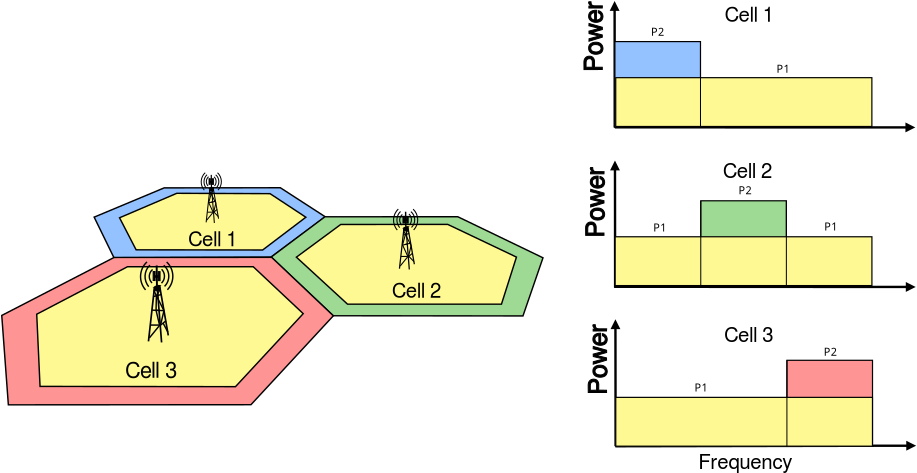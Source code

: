 <?xml version="1.0" encoding="UTF-8"?>
<dia:diagram xmlns:dia="http://www.lysator.liu.se/~alla/dia/">
  <dia:layer name="Background" visible="true" active="true">
    <dia:object type="Standard - Polygon" version="0" id="O0">
      <dia:attribute name="obj_pos">
        <dia:point val="14.871,20.615"/>
      </dia:attribute>
      <dia:attribute name="obj_bb">
        <dia:rectangle val="8.955,20.544;28.398,26.496"/>
      </dia:attribute>
      <dia:attribute name="poly_points">
        <dia:point val="14.871,20.615"/>
        <dia:point val="24.552,20.604"/>
        <dia:point val="28.293,23.025"/>
        <dia:point val="23.781,26.381"/>
        <dia:point val="10.687,26.436"/>
        <dia:point val="9.037,23.053"/>
      </dia:attribute>
      <dia:attribute name="line_width">
        <dia:real val="0.12"/>
      </dia:attribute>
      <dia:attribute name="inner_color">
        <dia:color val="#94c1ff"/>
      </dia:attribute>
      <dia:attribute name="show_background">
        <dia:boolean val="true"/>
      </dia:attribute>
    </dia:object>
    <dia:object type="Standard - Polygon" version="0" id="O1">
      <dia:attribute name="obj_pos">
        <dia:point val="15.923,21.067"/>
      </dia:attribute>
      <dia:attribute name="obj_bb">
        <dia:rectangle val="11.07,21.007;26.782,25.852"/>
      </dia:attribute>
      <dia:attribute name="poly_points">
        <dia:point val="15.923,21.067"/>
        <dia:point val="23.694,21.097"/>
        <dia:point val="26.678,23.062"/>
        <dia:point val="23.078,25.792"/>
        <dia:point val="12.533,25.777"/>
        <dia:point val="11.153,23.107"/>
      </dia:attribute>
      <dia:attribute name="line_width">
        <dia:real val="0.12"/>
      </dia:attribute>
      <dia:attribute name="inner_color">
        <dia:color val="#fff994"/>
      </dia:attribute>
      <dia:attribute name="show_background">
        <dia:boolean val="true"/>
      </dia:attribute>
    </dia:object>
    <dia:object type="Standard - Polygon" version="0" id="O2">
      <dia:attribute name="obj_pos">
        <dia:point val="28.264,23.024"/>
      </dia:attribute>
      <dia:attribute name="obj_bb">
        <dia:rectangle val="23.693,22.959;46.514,31.347"/>
      </dia:attribute>
      <dia:attribute name="poly_points">
        <dia:point val="28.264,23.024"/>
        <dia:point val="39.335,23.019"/>
        <dia:point val="46.44,26.442"/>
        <dia:point val="44.771,31.287"/>
        <dia:point val="28.961,31.272"/>
        <dia:point val="23.786,26.382"/>
      </dia:attribute>
      <dia:attribute name="line_width">
        <dia:real val="0.12"/>
      </dia:attribute>
      <dia:attribute name="inner_color">
        <dia:color val="#9eda94"/>
      </dia:attribute>
      <dia:attribute name="show_background">
        <dia:boolean val="true"/>
      </dia:attribute>
    </dia:object>
    <dia:object type="Standard - Polygon" version="0" id="O3">
      <dia:attribute name="obj_pos">
        <dia:point val="29.584,23.665"/>
      </dia:attribute>
      <dia:attribute name="obj_bb">
        <dia:rectangle val="25.794,23.599;44.301,30.366"/>
      </dia:attribute>
      <dia:attribute name="poly_points">
        <dia:point val="29.584,23.665"/>
        <dia:point val="38.501,23.659"/>
        <dia:point val="44.228,26.384"/>
        <dia:point val="42.979,30.306"/>
        <dia:point val="30.151,30.306"/>
        <dia:point val="25.889,26.39"/>
      </dia:attribute>
      <dia:attribute name="line_width">
        <dia:real val="0.12"/>
      </dia:attribute>
      <dia:attribute name="inner_color">
        <dia:color val="#fff994"/>
      </dia:attribute>
      <dia:attribute name="show_background">
        <dia:boolean val="true"/>
      </dia:attribute>
    </dia:object>
    <dia:object type="Standard - Polygon" version="0" id="O4">
      <dia:attribute name="obj_pos">
        <dia:point val="10.697,26.413"/>
      </dia:attribute>
      <dia:attribute name="obj_bb">
        <dia:rectangle val="1.274,26.346;29.053,38.755"/>
      </dia:attribute>
      <dia:attribute name="poly_points">
        <dia:point val="10.697,26.413"/>
        <dia:point val="23.831,26.406"/>
        <dia:point val="28.969,31.275"/>
        <dia:point val="22.103,38.685"/>
        <dia:point val="1.887,38.695"/>
        <dia:point val="1.337,31.245"/>
      </dia:attribute>
      <dia:attribute name="line_width">
        <dia:real val="0.12"/>
      </dia:attribute>
      <dia:attribute name="inner_color">
        <dia:color val="#ff9494"/>
      </dia:attribute>
      <dia:attribute name="show_background">
        <dia:boolean val="true"/>
      </dia:attribute>
    </dia:object>
    <dia:object type="Standard - Polygon" version="0" id="O5">
      <dia:attribute name="obj_pos">
        <dia:point val="11.815,27.187"/>
      </dia:attribute>
      <dia:attribute name="obj_bb">
        <dia:rectangle val="4.189,27.127;26.543,37.241"/>
      </dia:attribute>
      <dia:attribute name="poly_points">
        <dia:point val="11.815,27.187"/>
        <dia:point val="22.294,27.187"/>
        <dia:point val="26.458,31.097"/>
        <dia:point val="20.814,37.181"/>
        <dia:point val="4.528,37.158"/>
        <dia:point val="4.251,31.143"/>
      </dia:attribute>
      <dia:attribute name="line_width">
        <dia:real val="0.12"/>
      </dia:attribute>
      <dia:attribute name="inner_color">
        <dia:color val="#fff994"/>
      </dia:attribute>
      <dia:attribute name="show_background">
        <dia:boolean val="true"/>
      </dia:attribute>
    </dia:object>
    <dia:object type="Standard - Text" version="1" id="O6">
      <dia:attribute name="obj_pos">
        <dia:point val="11.633,36.443"/>
      </dia:attribute>
      <dia:attribute name="obj_bb">
        <dia:rectangle val="11.633,34.815;16.108,36.805"/>
      </dia:attribute>
      <dia:attribute name="text">
        <dia:composite type="text">
          <dia:attribute name="string">
            <dia:string>#Cell 3#</dia:string>
          </dia:attribute>
          <dia:attribute name="font">
            <dia:font family="FreeSans" style="0" name="Courier"/>
          </dia:attribute>
          <dia:attribute name="height">
            <dia:real val="2.258"/>
          </dia:attribute>
          <dia:attribute name="pos">
            <dia:point val="11.633,36.443"/>
          </dia:attribute>
          <dia:attribute name="color">
            <dia:color val="#000000"/>
          </dia:attribute>
          <dia:attribute name="alignment">
            <dia:enum val="0"/>
          </dia:attribute>
        </dia:composite>
      </dia:attribute>
      <dia:attribute name="valign">
        <dia:enum val="3"/>
      </dia:attribute>
    </dia:object>
    <dia:object type="Standard - Text" version="1" id="O7">
      <dia:attribute name="obj_pos">
        <dia:point val="16.872,25.473"/>
      </dia:attribute>
      <dia:attribute name="obj_bb">
        <dia:rectangle val="16.872,23.948;21.064,25.813"/>
      </dia:attribute>
      <dia:attribute name="text">
        <dia:composite type="text">
          <dia:attribute name="string">
            <dia:string>#Cell 1#</dia:string>
          </dia:attribute>
          <dia:attribute name="font">
            <dia:font family="FreeSans" style="0" name="Courier"/>
          </dia:attribute>
          <dia:attribute name="height">
            <dia:real val="2.117"/>
          </dia:attribute>
          <dia:attribute name="pos">
            <dia:point val="16.872,25.473"/>
          </dia:attribute>
          <dia:attribute name="color">
            <dia:color val="#000000"/>
          </dia:attribute>
          <dia:attribute name="alignment">
            <dia:enum val="0"/>
          </dia:attribute>
        </dia:composite>
      </dia:attribute>
      <dia:attribute name="valign">
        <dia:enum val="3"/>
      </dia:attribute>
    </dia:object>
    <dia:object type="Standard - Text" version="1" id="O8">
      <dia:attribute name="obj_pos">
        <dia:point val="33.863,29.766"/>
      </dia:attribute>
      <dia:attribute name="obj_bb">
        <dia:rectangle val="33.863,28.241;38.056,30.106"/>
      </dia:attribute>
      <dia:attribute name="text">
        <dia:composite type="text">
          <dia:attribute name="string">
            <dia:string>#Cell 2#</dia:string>
          </dia:attribute>
          <dia:attribute name="font">
            <dia:font family="FreeSans" style="0" name="Courier"/>
          </dia:attribute>
          <dia:attribute name="height">
            <dia:real val="2.117"/>
          </dia:attribute>
          <dia:attribute name="pos">
            <dia:point val="33.863,29.766"/>
          </dia:attribute>
          <dia:attribute name="color">
            <dia:color val="#000000"/>
          </dia:attribute>
          <dia:attribute name="alignment">
            <dia:enum val="0"/>
          </dia:attribute>
        </dia:composite>
      </dia:attribute>
      <dia:attribute name="valign">
        <dia:enum val="3"/>
      </dia:attribute>
    </dia:object>
    <dia:object type="Standard - Line" version="0" id="O9">
      <dia:attribute name="obj_pos">
        <dia:point val="52.418,15.585"/>
      </dia:attribute>
      <dia:attribute name="obj_bb">
        <dia:rectangle val="51.996,4.942;52.82,15.685"/>
      </dia:attribute>
      <dia:attribute name="conn_endpoints">
        <dia:point val="52.418,15.585"/>
        <dia:point val="52.408,5.166"/>
      </dia:attribute>
      <dia:attribute name="numcp">
        <dia:int val="1"/>
      </dia:attribute>
      <dia:attribute name="line_width">
        <dia:real val="0.2"/>
      </dia:attribute>
      <dia:attribute name="end_arrow">
        <dia:enum val="3"/>
      </dia:attribute>
      <dia:attribute name="end_arrow_length">
        <dia:real val="0.5"/>
      </dia:attribute>
      <dia:attribute name="end_arrow_width">
        <dia:real val="0.5"/>
      </dia:attribute>
    </dia:object>
    <dia:object type="Standard - Text" version="1" id="O10">
      <dia:attribute name="obj_pos">
        <dia:point val="61.578,6.77"/>
      </dia:attribute>
      <dia:attribute name="obj_bb">
        <dia:rectangle val="61.578,5.245;65.771,7.11"/>
      </dia:attribute>
      <dia:attribute name="text">
        <dia:composite type="text">
          <dia:attribute name="string">
            <dia:string>#Cell 1#</dia:string>
          </dia:attribute>
          <dia:attribute name="font">
            <dia:font family="FreeSans" style="0" name="Courier"/>
          </dia:attribute>
          <dia:attribute name="height">
            <dia:real val="2.117"/>
          </dia:attribute>
          <dia:attribute name="pos">
            <dia:point val="61.578,6.77"/>
          </dia:attribute>
          <dia:attribute name="color">
            <dia:color val="#000000"/>
          </dia:attribute>
          <dia:attribute name="alignment">
            <dia:enum val="0"/>
          </dia:attribute>
        </dia:composite>
      </dia:attribute>
      <dia:attribute name="valign">
        <dia:enum val="3"/>
      </dia:attribute>
    </dia:object>
    <dia:object type="Standard - Text" version="1" id="O11">
      <dia:attribute name="obj_pos">
        <dia:point val="61.439,19.791"/>
      </dia:attribute>
      <dia:attribute name="obj_bb">
        <dia:rectangle val="61.439,18.266;65.632,20.131"/>
      </dia:attribute>
      <dia:attribute name="text">
        <dia:composite type="text">
          <dia:attribute name="string">
            <dia:string>#Cell 2#</dia:string>
          </dia:attribute>
          <dia:attribute name="font">
            <dia:font family="FreeSans" style="0" name="Courier"/>
          </dia:attribute>
          <dia:attribute name="height">
            <dia:real val="2.117"/>
          </dia:attribute>
          <dia:attribute name="pos">
            <dia:point val="61.439,19.791"/>
          </dia:attribute>
          <dia:attribute name="color">
            <dia:color val="#000000"/>
          </dia:attribute>
          <dia:attribute name="alignment">
            <dia:enum val="0"/>
          </dia:attribute>
        </dia:composite>
      </dia:attribute>
      <dia:attribute name="valign">
        <dia:enum val="3"/>
      </dia:attribute>
    </dia:object>
    <dia:object type="Standard - Text" version="1" id="O12">
      <dia:attribute name="obj_pos">
        <dia:point val="61.553,33.467"/>
      </dia:attribute>
      <dia:attribute name="obj_bb">
        <dia:rectangle val="61.553,31.942;65.745,33.807"/>
      </dia:attribute>
      <dia:attribute name="text">
        <dia:composite type="text">
          <dia:attribute name="string">
            <dia:string>#Cell 3#</dia:string>
          </dia:attribute>
          <dia:attribute name="font">
            <dia:font family="FreeSans" style="0" name="Courier"/>
          </dia:attribute>
          <dia:attribute name="height">
            <dia:real val="2.117"/>
          </dia:attribute>
          <dia:attribute name="pos">
            <dia:point val="61.553,33.467"/>
          </dia:attribute>
          <dia:attribute name="color">
            <dia:color val="#000000"/>
          </dia:attribute>
          <dia:attribute name="alignment">
            <dia:enum val="0"/>
          </dia:attribute>
        </dia:composite>
      </dia:attribute>
      <dia:attribute name="valign">
        <dia:enum val="3"/>
      </dia:attribute>
    </dia:object>
    <dia:object type="Standard - Line" version="0" id="O13">
      <dia:attribute name="obj_pos">
        <dia:point val="52.37,28.857"/>
      </dia:attribute>
      <dia:attribute name="obj_bb">
        <dia:rectangle val="52.27,28.461;77.598,29.284"/>
      </dia:attribute>
      <dia:attribute name="conn_endpoints">
        <dia:point val="52.37,28.857"/>
        <dia:point val="77.375,28.873"/>
      </dia:attribute>
      <dia:attribute name="numcp">
        <dia:int val="1"/>
      </dia:attribute>
      <dia:attribute name="line_width">
        <dia:real val="0.2"/>
      </dia:attribute>
      <dia:attribute name="end_arrow">
        <dia:enum val="3"/>
      </dia:attribute>
      <dia:attribute name="end_arrow_length">
        <dia:real val="0.5"/>
      </dia:attribute>
      <dia:attribute name="end_arrow_width">
        <dia:real val="0.5"/>
      </dia:attribute>
    </dia:object>
    <dia:object type="Standard - Line" version="0" id="O14">
      <dia:attribute name="obj_pos">
        <dia:point val="52.451,28.917"/>
      </dia:attribute>
      <dia:attribute name="obj_bb">
        <dia:rectangle val="52.027,18.238;52.851,29.017"/>
      </dia:attribute>
      <dia:attribute name="conn_endpoints">
        <dia:point val="52.451,28.917"/>
        <dia:point val="52.438,18.461"/>
      </dia:attribute>
      <dia:attribute name="numcp">
        <dia:int val="1"/>
      </dia:attribute>
      <dia:attribute name="line_width">
        <dia:real val="0.2"/>
      </dia:attribute>
      <dia:attribute name="end_arrow">
        <dia:enum val="3"/>
      </dia:attribute>
      <dia:attribute name="end_arrow_length">
        <dia:real val="0.5"/>
      </dia:attribute>
      <dia:attribute name="end_arrow_width">
        <dia:real val="0.5"/>
      </dia:attribute>
    </dia:object>
    <dia:object type="Standard - Line" version="0" id="O15">
      <dia:attribute name="obj_pos">
        <dia:point val="52.427,15.57"/>
      </dia:attribute>
      <dia:attribute name="obj_bb">
        <dia:rectangle val="52.327,15.166;77.567,15.989"/>
      </dia:attribute>
      <dia:attribute name="conn_endpoints">
        <dia:point val="52.427,15.57"/>
        <dia:point val="77.344,15.578"/>
      </dia:attribute>
      <dia:attribute name="numcp">
        <dia:int val="1"/>
      </dia:attribute>
      <dia:attribute name="line_width">
        <dia:real val="0.2"/>
      </dia:attribute>
      <dia:attribute name="end_arrow">
        <dia:enum val="3"/>
      </dia:attribute>
      <dia:attribute name="end_arrow_length">
        <dia:real val="0.5"/>
      </dia:attribute>
      <dia:attribute name="end_arrow_width">
        <dia:real val="0.5"/>
      </dia:attribute>
    </dia:object>
    <dia:object type="Standard - Line" version="0" id="O16">
      <dia:attribute name="obj_pos">
        <dia:point val="52.47,42.147"/>
      </dia:attribute>
      <dia:attribute name="obj_bb">
        <dia:rectangle val="52.369,41.689;77.637,42.513"/>
      </dia:attribute>
      <dia:attribute name="conn_endpoints">
        <dia:point val="52.47,42.147"/>
        <dia:point val="77.413,42.1"/>
      </dia:attribute>
      <dia:attribute name="numcp">
        <dia:int val="1"/>
      </dia:attribute>
      <dia:attribute name="line_width">
        <dia:real val="0.2"/>
      </dia:attribute>
      <dia:attribute name="end_arrow">
        <dia:enum val="3"/>
      </dia:attribute>
      <dia:attribute name="end_arrow_length">
        <dia:real val="0.5"/>
      </dia:attribute>
      <dia:attribute name="end_arrow_width">
        <dia:real val="0.5"/>
      </dia:attribute>
    </dia:object>
    <dia:object type="Standard - Line" version="0" id="O17">
      <dia:attribute name="obj_pos">
        <dia:point val="52.49,42.144"/>
      </dia:attribute>
      <dia:attribute name="obj_bb">
        <dia:rectangle val="52.066,31.465;52.89,42.244"/>
      </dia:attribute>
      <dia:attribute name="conn_endpoints">
        <dia:point val="52.49,42.144"/>
        <dia:point val="52.477,31.688"/>
      </dia:attribute>
      <dia:attribute name="numcp">
        <dia:int val="1"/>
      </dia:attribute>
      <dia:attribute name="line_width">
        <dia:real val="0.2"/>
      </dia:attribute>
      <dia:attribute name="end_arrow">
        <dia:enum val="3"/>
      </dia:attribute>
      <dia:attribute name="end_arrow_length">
        <dia:real val="0.5"/>
      </dia:attribute>
      <dia:attribute name="end_arrow_width">
        <dia:real val="0.5"/>
      </dia:attribute>
    </dia:object>
    <dia:object type="Standard - Text" version="1" id="O18">
      <dia:attribute name="obj_pos">
        <dia:point val="59.39,44.033"/>
      </dia:attribute>
      <dia:attribute name="obj_bb">
        <dia:rectangle val="59.39,42.508;67.207,44.373"/>
      </dia:attribute>
      <dia:attribute name="text">
        <dia:composite type="text">
          <dia:attribute name="string">
            <dia:string>#Frequency#</dia:string>
          </dia:attribute>
          <dia:attribute name="font">
            <dia:font family="FreeSans" style="0" name="Courier"/>
          </dia:attribute>
          <dia:attribute name="height">
            <dia:real val="2.117"/>
          </dia:attribute>
          <dia:attribute name="pos">
            <dia:point val="59.39,44.033"/>
          </dia:attribute>
          <dia:attribute name="color">
            <dia:color val="#000000"/>
          </dia:attribute>
          <dia:attribute name="alignment">
            <dia:enum val="0"/>
          </dia:attribute>
        </dia:composite>
      </dia:attribute>
      <dia:attribute name="valign">
        <dia:enum val="3"/>
      </dia:attribute>
    </dia:object>
    <dia:object type="Standard - Text" version="1" id="O19">
      <dia:attribute name="obj_pos">
        <dia:point val="65.891,11.022"/>
      </dia:attribute>
      <dia:attribute name="obj_bb">
        <dia:rectangle val="65.891,10.182;67.011,11.237"/>
      </dia:attribute>
      <dia:attribute name="text">
        <dia:composite type="text">
          <dia:attribute name="string">
            <dia:string>#P1#</dia:string>
          </dia:attribute>
          <dia:attribute name="font">
            <dia:font family="sans" style="0" name="Helvetica"/>
          </dia:attribute>
          <dia:attribute name="height">
            <dia:real val="1.129"/>
          </dia:attribute>
          <dia:attribute name="pos">
            <dia:point val="65.891,11.022"/>
          </dia:attribute>
          <dia:attribute name="color">
            <dia:color val="#000000"/>
          </dia:attribute>
          <dia:attribute name="alignment">
            <dia:enum val="0"/>
          </dia:attribute>
        </dia:composite>
      </dia:attribute>
      <dia:attribute name="valign">
        <dia:enum val="3"/>
      </dia:attribute>
    </dia:object>
    <dia:object type="Standard - Text" version="1" id="O20">
      <dia:attribute name="obj_pos">
        <dia:point val="55.442,7.948"/>
      </dia:attribute>
      <dia:attribute name="obj_bb">
        <dia:rectangle val="55.442,7.108;56.562,8.163"/>
      </dia:attribute>
      <dia:attribute name="text">
        <dia:composite type="text">
          <dia:attribute name="string">
            <dia:string>#P2#</dia:string>
          </dia:attribute>
          <dia:attribute name="font">
            <dia:font family="sans" style="0" name="Helvetica"/>
          </dia:attribute>
          <dia:attribute name="height">
            <dia:real val="1.129"/>
          </dia:attribute>
          <dia:attribute name="pos">
            <dia:point val="55.442,7.948"/>
          </dia:attribute>
          <dia:attribute name="color">
            <dia:color val="#000000"/>
          </dia:attribute>
          <dia:attribute name="alignment">
            <dia:enum val="0"/>
          </dia:attribute>
        </dia:composite>
      </dia:attribute>
      <dia:attribute name="valign">
        <dia:enum val="3"/>
      </dia:attribute>
    </dia:object>
    <dia:object type="Standard - Outline" version="0" id="O21">
      <dia:attribute name="obj_pos">
        <dia:point val="50.197,37.672"/>
      </dia:attribute>
      <dia:attribute name="obj_bb">
        <dia:rectangle val="50.197,32.046;51.697,37.672"/>
      </dia:attribute>
      <dia:attribute name="meta">
        <dia:composite type="dict"/>
      </dia:attribute>
      <dia:attribute name="name">
        <dia:string>#Power#</dia:string>
      </dia:attribute>
      <dia:attribute name="rotation">
        <dia:real val="90"/>
      </dia:attribute>
      <dia:attribute name="text_font">
        <dia:font family="FreeSans" style="0" name="Courier"/>
      </dia:attribute>
      <dia:attribute name="text_height">
        <dia:real val="2.117"/>
      </dia:attribute>
      <dia:attribute name="line_width">
        <dia:real val="0"/>
      </dia:attribute>
      <dia:attribute name="line_colour">
        <dia:color val="#000000"/>
      </dia:attribute>
      <dia:attribute name="fill_colour">
        <dia:color val="#000000"/>
      </dia:attribute>
      <dia:attribute name="show_background">
        <dia:boolean val="true"/>
      </dia:attribute>
    </dia:object>
    <dia:object type="Standard - Text" version="1" id="O22">
      <dia:attribute name="obj_pos">
        <dia:point val="55.63,24.259"/>
      </dia:attribute>
      <dia:attribute name="obj_bb">
        <dia:rectangle val="55.63,23.419;56.75,24.474"/>
      </dia:attribute>
      <dia:attribute name="text">
        <dia:composite type="text">
          <dia:attribute name="string">
            <dia:string>#P1#</dia:string>
          </dia:attribute>
          <dia:attribute name="font">
            <dia:font family="sans" style="0" name="Helvetica"/>
          </dia:attribute>
          <dia:attribute name="height">
            <dia:real val="1.129"/>
          </dia:attribute>
          <dia:attribute name="pos">
            <dia:point val="55.63,24.259"/>
          </dia:attribute>
          <dia:attribute name="color">
            <dia:color val="#000000"/>
          </dia:attribute>
          <dia:attribute name="alignment">
            <dia:enum val="0"/>
          </dia:attribute>
        </dia:composite>
      </dia:attribute>
      <dia:attribute name="valign">
        <dia:enum val="3"/>
      </dia:attribute>
    </dia:object>
    <dia:object type="Standard - Text" version="1" id="O23">
      <dia:attribute name="obj_pos">
        <dia:point val="62.737,21.151"/>
      </dia:attribute>
      <dia:attribute name="obj_bb">
        <dia:rectangle val="62.737,20.311;63.857,21.366"/>
      </dia:attribute>
      <dia:attribute name="text">
        <dia:composite type="text">
          <dia:attribute name="string">
            <dia:string>#P2#</dia:string>
          </dia:attribute>
          <dia:attribute name="font">
            <dia:font family="sans" style="0" name="Helvetica"/>
          </dia:attribute>
          <dia:attribute name="height">
            <dia:real val="1.129"/>
          </dia:attribute>
          <dia:attribute name="pos">
            <dia:point val="62.737,21.151"/>
          </dia:attribute>
          <dia:attribute name="color">
            <dia:color val="#000000"/>
          </dia:attribute>
          <dia:attribute name="alignment">
            <dia:enum val="0"/>
          </dia:attribute>
        </dia:composite>
      </dia:attribute>
      <dia:attribute name="valign">
        <dia:enum val="3"/>
      </dia:attribute>
    </dia:object>
    <dia:object type="Standard - Text" version="1" id="O24">
      <dia:attribute name="obj_pos">
        <dia:point val="59.07,37.579"/>
      </dia:attribute>
      <dia:attribute name="obj_bb">
        <dia:rectangle val="59.07,36.739;60.19,37.794"/>
      </dia:attribute>
      <dia:attribute name="text">
        <dia:composite type="text">
          <dia:attribute name="string">
            <dia:string>#P1#</dia:string>
          </dia:attribute>
          <dia:attribute name="font">
            <dia:font family="sans" style="0" name="Helvetica"/>
          </dia:attribute>
          <dia:attribute name="height">
            <dia:real val="1.129"/>
          </dia:attribute>
          <dia:attribute name="pos">
            <dia:point val="59.07,37.579"/>
          </dia:attribute>
          <dia:attribute name="color">
            <dia:color val="#000000"/>
          </dia:attribute>
          <dia:attribute name="alignment">
            <dia:enum val="0"/>
          </dia:attribute>
        </dia:composite>
      </dia:attribute>
      <dia:attribute name="valign">
        <dia:enum val="3"/>
      </dia:attribute>
    </dia:object>
    <dia:object type="Standard - Text" version="1" id="O25">
      <dia:attribute name="obj_pos">
        <dia:point val="69.835,34.608"/>
      </dia:attribute>
      <dia:attribute name="obj_bb">
        <dia:rectangle val="69.835,33.768;70.955,34.823"/>
      </dia:attribute>
      <dia:attribute name="text">
        <dia:composite type="text">
          <dia:attribute name="string">
            <dia:string>#P2#</dia:string>
          </dia:attribute>
          <dia:attribute name="font">
            <dia:font family="sans" style="0" name="Helvetica"/>
          </dia:attribute>
          <dia:attribute name="height">
            <dia:real val="1.129"/>
          </dia:attribute>
          <dia:attribute name="pos">
            <dia:point val="69.835,34.608"/>
          </dia:attribute>
          <dia:attribute name="color">
            <dia:color val="#000000"/>
          </dia:attribute>
          <dia:attribute name="alignment">
            <dia:enum val="0"/>
          </dia:attribute>
        </dia:composite>
      </dia:attribute>
      <dia:attribute name="valign">
        <dia:enum val="3"/>
      </dia:attribute>
    </dia:object>
    <dia:object type="Standard - Box" version="0" id="O26">
      <dia:attribute name="obj_pos">
        <dia:point val="52.432,8.425"/>
      </dia:attribute>
      <dia:attribute name="obj_bb">
        <dia:rectangle val="52.382,8.375;59.615,15.627"/>
      </dia:attribute>
      <dia:attribute name="elem_corner">
        <dia:point val="52.432,8.425"/>
      </dia:attribute>
      <dia:attribute name="elem_width">
        <dia:real val="7.133"/>
      </dia:attribute>
      <dia:attribute name="elem_height">
        <dia:real val="7.151"/>
      </dia:attribute>
      <dia:attribute name="border_width">
        <dia:real val="0.1"/>
      </dia:attribute>
      <dia:attribute name="inner_color">
        <dia:color val="#94c1ff"/>
      </dia:attribute>
      <dia:attribute name="show_background">
        <dia:boolean val="true"/>
      </dia:attribute>
    </dia:object>
    <dia:object type="Standard - Box" version="0" id="O27">
      <dia:attribute name="obj_pos">
        <dia:point val="59.589,21.692"/>
      </dia:attribute>
      <dia:attribute name="obj_bb">
        <dia:rectangle val="59.539,21.642;66.771,28.893"/>
      </dia:attribute>
      <dia:attribute name="elem_corner">
        <dia:point val="59.589,21.692"/>
      </dia:attribute>
      <dia:attribute name="elem_width">
        <dia:real val="7.133"/>
      </dia:attribute>
      <dia:attribute name="elem_height">
        <dia:real val="7.151"/>
      </dia:attribute>
      <dia:attribute name="border_width">
        <dia:real val="0.1"/>
      </dia:attribute>
      <dia:attribute name="inner_color">
        <dia:color val="#9eda94"/>
      </dia:attribute>
      <dia:attribute name="show_background">
        <dia:boolean val="true"/>
      </dia:attribute>
    </dia:object>
    <dia:object type="Standard - Box" version="0" id="O28">
      <dia:attribute name="obj_pos">
        <dia:point val="66.767,34.983"/>
      </dia:attribute>
      <dia:attribute name="obj_bb">
        <dia:rectangle val="66.717,34.933;73.95,42.184"/>
      </dia:attribute>
      <dia:attribute name="elem_corner">
        <dia:point val="66.767,34.983"/>
      </dia:attribute>
      <dia:attribute name="elem_width">
        <dia:real val="7.133"/>
      </dia:attribute>
      <dia:attribute name="elem_height">
        <dia:real val="7.151"/>
      </dia:attribute>
      <dia:attribute name="border_width">
        <dia:real val="0.1"/>
      </dia:attribute>
      <dia:attribute name="inner_color">
        <dia:color val="#ff9494"/>
      </dia:attribute>
      <dia:attribute name="show_background">
        <dia:boolean val="true"/>
      </dia:attribute>
    </dia:object>
    <dia:object type="Standard - Text" version="1" id="O29">
      <dia:attribute name="obj_pos">
        <dia:point val="69.887,24.173"/>
      </dia:attribute>
      <dia:attribute name="obj_bb">
        <dia:rectangle val="69.887,23.333;71.007,24.388"/>
      </dia:attribute>
      <dia:attribute name="text">
        <dia:composite type="text">
          <dia:attribute name="string">
            <dia:string>#P1#</dia:string>
          </dia:attribute>
          <dia:attribute name="font">
            <dia:font family="sans" style="0" name="Helvetica"/>
          </dia:attribute>
          <dia:attribute name="height">
            <dia:real val="1.129"/>
          </dia:attribute>
          <dia:attribute name="pos">
            <dia:point val="69.887,24.173"/>
          </dia:attribute>
          <dia:attribute name="color">
            <dia:color val="#000000"/>
          </dia:attribute>
          <dia:attribute name="alignment">
            <dia:enum val="0"/>
          </dia:attribute>
        </dia:composite>
      </dia:attribute>
      <dia:attribute name="valign">
        <dia:enum val="3"/>
      </dia:attribute>
    </dia:object>
    <dia:object type="Standard - Box" version="0" id="O30">
      <dia:attribute name="obj_pos">
        <dia:point val="52.502,11.432"/>
      </dia:attribute>
      <dia:attribute name="obj_bb">
        <dia:rectangle val="52.452,11.382;73.897,15.549"/>
      </dia:attribute>
      <dia:attribute name="elem_corner">
        <dia:point val="52.502,11.432"/>
      </dia:attribute>
      <dia:attribute name="elem_width">
        <dia:real val="21.345"/>
      </dia:attribute>
      <dia:attribute name="elem_height">
        <dia:real val="4.067"/>
      </dia:attribute>
      <dia:attribute name="border_width">
        <dia:real val="0.1"/>
      </dia:attribute>
      <dia:attribute name="inner_color">
        <dia:color val="#fff994"/>
      </dia:attribute>
      <dia:attribute name="show_background">
        <dia:boolean val="true"/>
      </dia:attribute>
    </dia:object>
    <dia:object type="Standard - Box" version="0" id="O31">
      <dia:attribute name="obj_pos">
        <dia:point val="52.453,24.69"/>
      </dia:attribute>
      <dia:attribute name="obj_bb">
        <dia:rectangle val="52.403,24.64;73.901,28.806"/>
      </dia:attribute>
      <dia:attribute name="elem_corner">
        <dia:point val="52.453,24.69"/>
      </dia:attribute>
      <dia:attribute name="elem_width">
        <dia:real val="21.398"/>
      </dia:attribute>
      <dia:attribute name="elem_height">
        <dia:real val="4.067"/>
      </dia:attribute>
      <dia:attribute name="border_width">
        <dia:real val="0.1"/>
      </dia:attribute>
      <dia:attribute name="inner_color">
        <dia:color val="#fff994"/>
      </dia:attribute>
      <dia:attribute name="show_background">
        <dia:boolean val="true"/>
      </dia:attribute>
    </dia:object>
    <dia:object type="Standard - Box" version="0" id="O32">
      <dia:attribute name="obj_pos">
        <dia:point val="52.505,38.073"/>
      </dia:attribute>
      <dia:attribute name="obj_bb">
        <dia:rectangle val="52.455,38.023;73.946,42.189"/>
      </dia:attribute>
      <dia:attribute name="elem_corner">
        <dia:point val="52.505,38.073"/>
      </dia:attribute>
      <dia:attribute name="elem_width">
        <dia:real val="21.392"/>
      </dia:attribute>
      <dia:attribute name="elem_height">
        <dia:real val="4.067"/>
      </dia:attribute>
      <dia:attribute name="border_width">
        <dia:real val="0.1"/>
      </dia:attribute>
      <dia:attribute name="inner_color">
        <dia:color val="#fff994"/>
      </dia:attribute>
      <dia:attribute name="show_background">
        <dia:boolean val="true"/>
      </dia:attribute>
    </dia:object>
    <dia:object type="Standard - Line" version="0" id="O33">
      <dia:attribute name="obj_pos">
        <dia:point val="59.589,21.692"/>
      </dia:attribute>
      <dia:attribute name="obj_bb">
        <dia:rectangle val="59.564,21.667;59.614,28.868"/>
      </dia:attribute>
      <dia:attribute name="conn_endpoints">
        <dia:point val="59.589,21.692"/>
        <dia:point val="59.589,28.843"/>
      </dia:attribute>
      <dia:attribute name="numcp">
        <dia:int val="1"/>
      </dia:attribute>
      <dia:attribute name="line_width">
        <dia:real val="0.05"/>
      </dia:attribute>
      <dia:connections>
        <dia:connection handle="0" to="O27" connection="0"/>
        <dia:connection handle="1" to="O27" connection="5"/>
      </dia:connections>
    </dia:object>
    <dia:object type="Standard - Line" version="0" id="O34">
      <dia:attribute name="obj_pos">
        <dia:point val="66.721,21.692"/>
      </dia:attribute>
      <dia:attribute name="obj_bb">
        <dia:rectangle val="66.696,21.667;66.746,28.868"/>
      </dia:attribute>
      <dia:attribute name="conn_endpoints">
        <dia:point val="66.721,21.692"/>
        <dia:point val="66.721,28.843"/>
      </dia:attribute>
      <dia:attribute name="numcp">
        <dia:int val="1"/>
      </dia:attribute>
      <dia:attribute name="line_width">
        <dia:real val="0.05"/>
      </dia:attribute>
      <dia:connections>
        <dia:connection handle="0" to="O27" connection="2"/>
        <dia:connection handle="1" to="O27" connection="7"/>
      </dia:connections>
    </dia:object>
    <dia:object type="Standard - Line" version="0" id="O35">
      <dia:attribute name="obj_pos">
        <dia:point val="66.767,34.983"/>
      </dia:attribute>
      <dia:attribute name="obj_bb">
        <dia:rectangle val="66.742,34.958;66.792,42.159"/>
      </dia:attribute>
      <dia:attribute name="conn_endpoints">
        <dia:point val="66.767,34.983"/>
        <dia:point val="66.767,42.134"/>
      </dia:attribute>
      <dia:attribute name="numcp">
        <dia:int val="1"/>
      </dia:attribute>
      <dia:attribute name="line_width">
        <dia:real val="0.05"/>
      </dia:attribute>
      <dia:connections>
        <dia:connection handle="0" to="O28" connection="0"/>
        <dia:connection handle="1" to="O28" connection="5"/>
      </dia:connections>
    </dia:object>
    <dia:object type="Standard - Line" version="0" id="O36">
      <dia:attribute name="obj_pos">
        <dia:point val="59.565,8.425"/>
      </dia:attribute>
      <dia:attribute name="obj_bb">
        <dia:rectangle val="59.54,8.4;59.59,15.602"/>
      </dia:attribute>
      <dia:attribute name="conn_endpoints">
        <dia:point val="59.565,8.425"/>
        <dia:point val="59.565,15.577"/>
      </dia:attribute>
      <dia:attribute name="numcp">
        <dia:int val="1"/>
      </dia:attribute>
      <dia:attribute name="line_width">
        <dia:real val="0.05"/>
      </dia:attribute>
      <dia:connections>
        <dia:connection handle="0" to="O26" connection="2"/>
        <dia:connection handle="1" to="O26" connection="7"/>
      </dia:connections>
    </dia:object>
    <dia:object type="Standard - Outline" version="0" id="O37">
      <dia:attribute name="obj_pos">
        <dia:point val="49.983,24.575"/>
      </dia:attribute>
      <dia:attribute name="obj_bb">
        <dia:rectangle val="49.983,18.949;51.483,24.575"/>
      </dia:attribute>
      <dia:attribute name="meta">
        <dia:composite type="dict"/>
      </dia:attribute>
      <dia:attribute name="name">
        <dia:string>#Power#</dia:string>
      </dia:attribute>
      <dia:attribute name="rotation">
        <dia:real val="90"/>
      </dia:attribute>
      <dia:attribute name="text_font">
        <dia:font family="FreeSans" style="0" name="Courier"/>
      </dia:attribute>
      <dia:attribute name="text_height">
        <dia:real val="2.117"/>
      </dia:attribute>
      <dia:attribute name="line_width">
        <dia:real val="0"/>
      </dia:attribute>
      <dia:attribute name="line_colour">
        <dia:color val="#000000"/>
      </dia:attribute>
      <dia:attribute name="fill_colour">
        <dia:color val="#000000"/>
      </dia:attribute>
      <dia:attribute name="show_background">
        <dia:boolean val="true"/>
      </dia:attribute>
    </dia:object>
    <dia:object type="Standard - Outline" version="0" id="O38">
      <dia:attribute name="obj_pos">
        <dia:point val="49.842,10.758"/>
      </dia:attribute>
      <dia:attribute name="obj_bb">
        <dia:rectangle val="49.842,5.132;51.342,10.758"/>
      </dia:attribute>
      <dia:attribute name="meta">
        <dia:composite type="dict"/>
      </dia:attribute>
      <dia:attribute name="name">
        <dia:string>#Power#</dia:string>
      </dia:attribute>
      <dia:attribute name="rotation">
        <dia:real val="90"/>
      </dia:attribute>
      <dia:attribute name="text_font">
        <dia:font family="FreeSans" style="0" name="Courier"/>
      </dia:attribute>
      <dia:attribute name="text_height">
        <dia:real val="2.117"/>
      </dia:attribute>
      <dia:attribute name="line_width">
        <dia:real val="0"/>
      </dia:attribute>
      <dia:attribute name="line_colour">
        <dia:color val="#000000"/>
      </dia:attribute>
      <dia:attribute name="fill_colour">
        <dia:color val="#000000"/>
      </dia:attribute>
      <dia:attribute name="show_background">
        <dia:boolean val="true"/>
      </dia:attribute>
    </dia:object>
    <dia:group>
      <dia:object type="Standard - Arc" version="0" id="O39">
        <dia:attribute name="obj_pos">
          <dia:point val="13.906,27.417"/>
        </dia:attribute>
        <dia:attribute name="obj_bb">
          <dia:rectangle val="13.571,27.355;13.969,28.603"/>
        </dia:attribute>
        <dia:attribute name="conn_endpoints">
          <dia:point val="13.906,27.417"/>
          <dia:point val="13.861,28.541"/>
        </dia:attribute>
        <dia:attribute name="curve_distance">
          <dia:real val="0.252"/>
        </dia:attribute>
        <dia:attribute name="line_width">
          <dia:real val="0.12"/>
        </dia:attribute>
      </dia:object>
      <dia:object type="Standard - Arc" version="0" id="O40">
        <dia:attribute name="obj_pos">
          <dia:point val="13.681,27.051"/>
        </dia:attribute>
        <dia:attribute name="obj_bb">
          <dia:rectangle val="13.217,26.988;13.744,28.909"/>
        </dia:attribute>
        <dia:attribute name="conn_endpoints">
          <dia:point val="13.681,27.051"/>
          <dia:point val="13.586,28.846"/>
        </dia:attribute>
        <dia:attribute name="curve_distance">
          <dia:real val="0.355"/>
        </dia:attribute>
        <dia:attribute name="line_width">
          <dia:real val="0.12"/>
        </dia:attribute>
      </dia:object>
      <dia:object type="Standard - Arc" version="0" id="O41">
        <dia:attribute name="obj_pos">
          <dia:point val="13.436,26.786"/>
        </dia:attribute>
        <dia:attribute name="obj_bb">
          <dia:rectangle val="12.844,26.723;13.499,29.179"/>
        </dia:attribute>
        <dia:attribute name="conn_endpoints">
          <dia:point val="13.436,26.786"/>
          <dia:point val="13.321,29.116"/>
        </dia:attribute>
        <dia:attribute name="curve_distance">
          <dia:real val="0.473"/>
        </dia:attribute>
        <dia:attribute name="line_width">
          <dia:real val="0.12"/>
        </dia:attribute>
      </dia:object>
      <dia:object type="Standard - Arc" version="0" id="O42">
        <dia:attribute name="obj_pos">
          <dia:point val="14.648,28.555"/>
        </dia:attribute>
        <dia:attribute name="obj_bb">
          <dia:rectangle val="14.587,27.338;14.957,28.615"/>
        </dia:attribute>
        <dia:attribute name="conn_endpoints">
          <dia:point val="14.648,28.555"/>
          <dia:point val="14.656,27.399"/>
        </dia:attribute>
        <dia:attribute name="curve_distance">
          <dia:real val="0.245"/>
        </dia:attribute>
        <dia:attribute name="line_width">
          <dia:real val="0.12"/>
        </dia:attribute>
      </dia:object>
      <dia:object type="Standard - Arc" version="0" id="O43">
        <dia:attribute name="obj_pos">
          <dia:point val="14.902,28.824"/>
        </dia:attribute>
        <dia:attribute name="obj_bb">
          <dia:rectangle val="14.773,27.005;15.316,28.887"/>
        </dia:attribute>
        <dia:attribute name="conn_endpoints">
          <dia:point val="14.902,28.824"/>
          <dia:point val="14.835,27.067"/>
        </dia:attribute>
        <dia:attribute name="curve_distance">
          <dia:real val="0.387"/>
        </dia:attribute>
        <dia:attribute name="line_width">
          <dia:real val="0.12"/>
        </dia:attribute>
      </dia:object>
      <dia:object type="Standard - Arc" version="0" id="O44">
        <dia:attribute name="obj_pos">
          <dia:point val="15.141,29.107"/>
        </dia:attribute>
        <dia:attribute name="obj_bb">
          <dia:rectangle val="15.019,26.73;15.653,29.168"/>
        </dia:attribute>
        <dia:attribute name="conn_endpoints">
          <dia:point val="15.141,29.107"/>
          <dia:point val="15.081,26.792"/>
        </dia:attribute>
        <dia:attribute name="curve_distance">
          <dia:real val="0.482"/>
        </dia:attribute>
        <dia:attribute name="line_width">
          <dia:real val="0.12"/>
        </dia:attribute>
      </dia:object>
      <dia:object type="Standard - Line" version="0" id="O45">
        <dia:attribute name="obj_pos">
          <dia:point val="13.563,33.406"/>
        </dia:attribute>
        <dia:attribute name="obj_bb">
          <dia:rectangle val="13.486,28.825;14.142,33.483"/>
        </dia:attribute>
        <dia:attribute name="conn_endpoints">
          <dia:point val="13.563,33.406"/>
          <dia:point val="14.064,28.902"/>
        </dia:attribute>
        <dia:attribute name="numcp">
          <dia:int val="1"/>
        </dia:attribute>
        <dia:attribute name="line_width">
          <dia:real val="0.14"/>
        </dia:attribute>
        <dia:connections>
          <dia:connection handle="1" to="O55" connection="0"/>
        </dia:connections>
      </dia:object>
      <dia:object type="Standard - Line" version="0" id="O46">
        <dia:attribute name="obj_pos">
          <dia:point val="14.656,33.495"/>
        </dia:attribute>
        <dia:attribute name="obj_bb">
          <dia:rectangle val="14.216,28.81;14.731,33.57"/>
        </dia:attribute>
        <dia:attribute name="conn_endpoints">
          <dia:point val="14.656,33.495"/>
          <dia:point val="14.292,28.886"/>
        </dia:attribute>
        <dia:attribute name="numcp">
          <dia:int val="1"/>
        </dia:attribute>
        <dia:attribute name="line_width">
          <dia:real val="0.14"/>
        </dia:attribute>
        <dia:connections>
          <dia:connection handle="1" to="O54" connection="0"/>
        </dia:connections>
      </dia:object>
      <dia:object type="Standard - Line" version="0" id="O47">
        <dia:attribute name="obj_pos">
          <dia:point val="15.216,32.911"/>
        </dia:attribute>
        <dia:attribute name="obj_bb">
          <dia:rectangle val="14.411,28.701;15.297,32.992"/>
        </dia:attribute>
        <dia:attribute name="conn_endpoints">
          <dia:point val="15.216,32.911"/>
          <dia:point val="14.492,28.782"/>
        </dia:attribute>
        <dia:attribute name="numcp">
          <dia:int val="1"/>
        </dia:attribute>
        <dia:attribute name="line_width">
          <dia:real val="0.14"/>
        </dia:attribute>
        <dia:connections>
          <dia:connection handle="1" to="O56" connection="2"/>
        </dia:connections>
      </dia:object>
      <dia:object type="Standard - Line" version="0" id="O48">
        <dia:attribute name="obj_pos">
          <dia:point val="13.866,30.803"/>
        </dia:attribute>
        <dia:attribute name="obj_bb">
          <dia:rectangle val="13.803,30.741;14.587,30.895"/>
        </dia:attribute>
        <dia:attribute name="conn_endpoints">
          <dia:point val="13.866,30.803"/>
          <dia:point val="14.525,30.832"/>
        </dia:attribute>
        <dia:attribute name="numcp">
          <dia:int val="1"/>
        </dia:attribute>
        <dia:attribute name="line_width">
          <dia:real val="0.12"/>
        </dia:attribute>
        <dia:connections>
          <dia:connection handle="1" to="O52" connection="0"/>
        </dia:connections>
      </dia:object>
      <dia:object type="Standard - Line" version="0" id="O49">
        <dia:attribute name="obj_pos">
          <dia:point val="14.017,29.66"/>
        </dia:attribute>
        <dia:attribute name="obj_bb">
          <dia:rectangle val="13.944,29.48;14.505,29.733"/>
        </dia:attribute>
        <dia:attribute name="conn_endpoints">
          <dia:point val="14.017,29.66"/>
          <dia:point val="14.432,29.553"/>
        </dia:attribute>
        <dia:attribute name="numcp">
          <dia:int val="1"/>
        </dia:attribute>
        <dia:attribute name="line_width">
          <dia:real val="0.12"/>
        </dia:attribute>
        <dia:connections>
          <dia:connection handle="1" to="O53" connection="0"/>
        </dia:connections>
      </dia:object>
      <dia:object type="Standard - Line" version="0" id="O50">
        <dia:attribute name="obj_pos">
          <dia:point val="13.731,32.048"/>
        </dia:attribute>
        <dia:attribute name="obj_bb">
          <dia:rectangle val="13.671,31.987;14.53,32.108"/>
        </dia:attribute>
        <dia:attribute name="conn_endpoints">
          <dia:point val="13.731,32.048"/>
          <dia:point val="14.47,32.047"/>
        </dia:attribute>
        <dia:attribute name="numcp">
          <dia:int val="1"/>
        </dia:attribute>
        <dia:attribute name="line_width">
          <dia:real val="0.12"/>
        </dia:attribute>
      </dia:object>
      <dia:object type="Standard - Line" version="0" id="O51">
        <dia:attribute name="obj_pos">
          <dia:point val="14.538,32.082"/>
        </dia:attribute>
        <dia:attribute name="obj_bb">
          <dia:rectangle val="14.454,31.602;15.11,32.166"/>
        </dia:attribute>
        <dia:attribute name="conn_endpoints">
          <dia:point val="14.538,32.082"/>
          <dia:point val="15.026,31.686"/>
        </dia:attribute>
        <dia:attribute name="numcp">
          <dia:int val="1"/>
        </dia:attribute>
        <dia:attribute name="line_width">
          <dia:real val="0.12"/>
        </dia:attribute>
      </dia:object>
      <dia:object type="Standard - Line" version="0" id="O52">
        <dia:attribute name="obj_pos">
          <dia:point val="14.195,30.818"/>
        </dia:attribute>
        <dia:attribute name="obj_bb">
          <dia:rectangle val="14.133,30.755;14.917,30.909"/>
        </dia:attribute>
        <dia:attribute name="conn_endpoints">
          <dia:point val="14.195,30.818"/>
          <dia:point val="14.854,30.847"/>
        </dia:attribute>
        <dia:attribute name="numcp">
          <dia:int val="1"/>
        </dia:attribute>
        <dia:attribute name="line_width">
          <dia:real val="0.12"/>
        </dia:attribute>
        <dia:connections>
          <dia:connection handle="0" to="O48" connection="0"/>
          <dia:connection handle="1" to="O47" connection="0"/>
        </dia:connections>
      </dia:object>
      <dia:object type="Standard - Line" version="0" id="O53">
        <dia:attribute name="obj_pos">
          <dia:point val="14.224,29.607"/>
        </dia:attribute>
        <dia:attribute name="obj_bb">
          <dia:rectangle val="14.151,29.427;14.712,29.68"/>
        </dia:attribute>
        <dia:attribute name="conn_endpoints">
          <dia:point val="14.224,29.607"/>
          <dia:point val="14.639,29.5"/>
        </dia:attribute>
        <dia:attribute name="numcp">
          <dia:int val="1"/>
        </dia:attribute>
        <dia:attribute name="line_width">
          <dia:real val="0.12"/>
        </dia:attribute>
        <dia:connections>
          <dia:connection handle="0" to="O49" connection="0"/>
        </dia:connections>
      </dia:object>
      <dia:object type="Standard - Polygon" version="0" id="O54">
        <dia:attribute name="obj_pos">
          <dia:point val="14.292,28.886"/>
        </dia:attribute>
        <dia:attribute name="obj_bb">
          <dia:rectangle val="13.974,28.72;14.59,28.91"/>
        </dia:attribute>
        <dia:attribute name="poly_points">
          <dia:point val="14.292,28.886"/>
          <dia:point val="14.522,28.75"/>
          <dia:point val="14.269,28.74"/>
          <dia:point val="14.042,28.889"/>
        </dia:attribute>
        <dia:attribute name="line_width">
          <dia:real val="0.04"/>
        </dia:attribute>
        <dia:attribute name="inner_color">
          <dia:color val="#000000"/>
        </dia:attribute>
        <dia:attribute name="show_background">
          <dia:boolean val="true"/>
        </dia:attribute>
      </dia:object>
      <dia:object type="Standard - Polygon" version="0" id="O55">
        <dia:attribute name="obj_pos">
          <dia:point val="14.064,28.902"/>
        </dia:attribute>
        <dia:attribute name="obj_bb">
          <dia:rectangle val="14.003,28.882;14.343,29.21"/>
        </dia:attribute>
        <dia:attribute name="poly_points">
          <dia:point val="14.064,28.902"/>
          <dia:point val="14.285,28.902"/>
          <dia:point val="14.321,29.191"/>
          <dia:point val="14.026,29.191"/>
        </dia:attribute>
        <dia:attribute name="line_width">
          <dia:real val="0.04"/>
        </dia:attribute>
        <dia:attribute name="inner_color">
          <dia:color val="#000000"/>
        </dia:attribute>
        <dia:attribute name="show_background">
          <dia:boolean val="true"/>
        </dia:attribute>
      </dia:object>
      <dia:object type="Standard - Polygon" version="0" id="O56">
        <dia:attribute name="obj_pos">
          <dia:point val="14.308,28.899"/>
        </dia:attribute>
        <dia:attribute name="obj_bb">
          <dia:rectangle val="14.286,28.749;14.56,29.216"/>
        </dia:attribute>
        <dia:attribute name="poly_points">
          <dia:point val="14.308,28.899"/>
          <dia:point val="14.492,28.782"/>
          <dia:point val="14.538,29.074"/>
          <dia:point val="14.353,29.184"/>
        </dia:attribute>
        <dia:attribute name="line_width">
          <dia:real val="0.04"/>
        </dia:attribute>
        <dia:attribute name="inner_color">
          <dia:color val="#000000"/>
        </dia:attribute>
        <dia:attribute name="show_background">
          <dia:boolean val="true"/>
        </dia:attribute>
      </dia:object>
      <dia:object type="Standard - Line" version="0" id="O57">
        <dia:attribute name="obj_pos">
          <dia:point val="14.026,29.191"/>
        </dia:attribute>
        <dia:attribute name="obj_bb">
          <dia:rectangle val="13.946,29.11;14.304,29.687"/>
        </dia:attribute>
        <dia:attribute name="conn_endpoints">
          <dia:point val="14.026,29.191"/>
          <dia:point val="14.224,29.607"/>
        </dia:attribute>
        <dia:attribute name="numcp">
          <dia:int val="1"/>
        </dia:attribute>
        <dia:attribute name="line_width">
          <dia:real val="0.12"/>
        </dia:attribute>
        <dia:connections>
          <dia:connection handle="0" to="O55" connection="6"/>
          <dia:connection handle="1" to="O49" connection="0"/>
        </dia:connections>
      </dia:object>
      <dia:object type="Standard - Line" version="0" id="O58">
        <dia:attribute name="obj_pos">
          <dia:point val="14.538,29.074"/>
        </dia:attribute>
        <dia:attribute name="obj_bb">
          <dia:rectangle val="14.142,28.992;14.62,29.689"/>
        </dia:attribute>
        <dia:attribute name="conn_endpoints">
          <dia:point val="14.538,29.074"/>
          <dia:point val="14.224,29.607"/>
        </dia:attribute>
        <dia:attribute name="numcp">
          <dia:int val="1"/>
        </dia:attribute>
        <dia:attribute name="line_width">
          <dia:real val="0.12"/>
        </dia:attribute>
        <dia:connections>
          <dia:connection handle="0" to="O56" connection="4"/>
          <dia:connection handle="1" to="O49" connection="0"/>
        </dia:connections>
      </dia:object>
      <dia:object type="Standard - Line" version="0" id="O59">
        <dia:attribute name="obj_pos">
          <dia:point val="14.195,30.818"/>
        </dia:attribute>
        <dia:attribute name="obj_bb">
          <dia:rectangle val="14.134,29.545;14.286,30.879"/>
        </dia:attribute>
        <dia:attribute name="conn_endpoints">
          <dia:point val="14.195,30.818"/>
          <dia:point val="14.224,29.607"/>
        </dia:attribute>
        <dia:attribute name="numcp">
          <dia:int val="1"/>
        </dia:attribute>
        <dia:attribute name="line_width">
          <dia:real val="0.12"/>
        </dia:attribute>
        <dia:connections>
          <dia:connection handle="0" to="O48" connection="0"/>
          <dia:connection handle="1" to="O49" connection="0"/>
        </dia:connections>
      </dia:object>
      <dia:object type="Standard - Line" version="0" id="O60">
        <dia:attribute name="obj_pos">
          <dia:point val="14.854,30.847"/>
        </dia:attribute>
        <dia:attribute name="obj_bb">
          <dia:rectangle val="14.144,29.526;14.935,30.927"/>
        </dia:attribute>
        <dia:attribute name="conn_endpoints">
          <dia:point val="14.854,30.847"/>
          <dia:point val="14.224,29.607"/>
        </dia:attribute>
        <dia:attribute name="numcp">
          <dia:int val="1"/>
        </dia:attribute>
        <dia:attribute name="line_width">
          <dia:real val="0.12"/>
        </dia:attribute>
        <dia:connections>
          <dia:connection handle="0" to="O47" connection="0"/>
          <dia:connection handle="1" to="O49" connection="0"/>
        </dia:connections>
      </dia:object>
      <dia:object type="Standard - Line" version="0" id="O61">
        <dia:attribute name="obj_pos">
          <dia:point val="14.482,32.032"/>
        </dia:attribute>
        <dia:attribute name="obj_bb">
          <dia:rectangle val="14.123,30.746;14.555,32.104"/>
        </dia:attribute>
        <dia:attribute name="conn_endpoints">
          <dia:point val="14.482,32.032"/>
          <dia:point val="14.195,30.818"/>
        </dia:attribute>
        <dia:attribute name="numcp">
          <dia:int val="1"/>
        </dia:attribute>
        <dia:attribute name="line_width">
          <dia:real val="0.12"/>
        </dia:attribute>
        <dia:connections>
          <dia:connection handle="1" to="O48" connection="0"/>
        </dia:connections>
      </dia:object>
      <dia:object type="Standard - Line" version="0" id="O62">
        <dia:attribute name="obj_pos">
          <dia:point val="14.573,32.038"/>
        </dia:attribute>
        <dia:attribute name="obj_bb">
          <dia:rectangle val="14.501,30.774;14.927,32.111"/>
        </dia:attribute>
        <dia:attribute name="conn_endpoints">
          <dia:point val="14.573,32.038"/>
          <dia:point val="14.854,30.847"/>
        </dia:attribute>
        <dia:attribute name="numcp">
          <dia:int val="1"/>
        </dia:attribute>
        <dia:attribute name="line_width">
          <dia:real val="0.12"/>
        </dia:attribute>
        <dia:connections>
          <dia:connection handle="1" to="O47" connection="0"/>
        </dia:connections>
      </dia:object>
      <dia:object type="Standard - Line" version="0" id="O63">
        <dia:attribute name="obj_pos">
          <dia:point val="15.176,32.625"/>
        </dia:attribute>
        <dia:attribute name="obj_bb">
          <dia:rectangle val="14.701,31.803;15.258,32.706"/>
        </dia:attribute>
        <dia:attribute name="conn_endpoints">
          <dia:point val="15.176,32.625"/>
          <dia:point val="14.782,31.884"/>
        </dia:attribute>
        <dia:attribute name="numcp">
          <dia:int val="1"/>
        </dia:attribute>
        <dia:attribute name="line_width">
          <dia:real val="0.12"/>
        </dia:attribute>
        <dia:connections>
          <dia:connection handle="1" to="O51" connection="0"/>
        </dia:connections>
      </dia:object>
      <dia:object type="Standard - Line" version="0" id="O64">
        <dia:attribute name="obj_pos">
          <dia:point val="13.64,33.118"/>
        </dia:attribute>
        <dia:attribute name="obj_bb">
          <dia:rectangle val="13.555,31.957;14.599,33.202"/>
        </dia:attribute>
        <dia:attribute name="conn_endpoints">
          <dia:point val="13.64,33.118"/>
          <dia:point val="14.515,32.041"/>
        </dia:attribute>
        <dia:attribute name="numcp">
          <dia:int val="1"/>
        </dia:attribute>
        <dia:attribute name="line_width">
          <dia:real val="0.12"/>
        </dia:attribute>
      </dia:object>
      <dia:object type="Standard - Polygon" version="0" id="O65">
        <dia:attribute name="obj_pos">
          <dia:point val="13.953,27.585"/>
        </dia:attribute>
        <dia:attribute name="obj_bb">
          <dia:rectangle val="13.933,27.566;14.136,28.358"/>
        </dia:attribute>
        <dia:attribute name="poly_points">
          <dia:point val="13.953,27.585"/>
          <dia:point val="14.116,27.585"/>
          <dia:point val="14.116,28.338"/>
          <dia:point val="13.953,28.335"/>
        </dia:attribute>
        <dia:attribute name="line_width">
          <dia:real val="0.04"/>
        </dia:attribute>
        <dia:attribute name="inner_color">
          <dia:color val="#000000"/>
        </dia:attribute>
        <dia:attribute name="show_background">
          <dia:boolean val="true"/>
        </dia:attribute>
      </dia:object>
      <dia:object type="Standard - Polygon" version="0" id="O66">
        <dia:attribute name="obj_pos">
          <dia:point val="14.367,27.593"/>
        </dia:attribute>
        <dia:attribute name="obj_bb">
          <dia:rectangle val="14.347,27.573;14.55,28.366"/>
        </dia:attribute>
        <dia:attribute name="poly_points">
          <dia:point val="14.367,27.593"/>
          <dia:point val="14.53,27.593"/>
          <dia:point val="14.53,28.346"/>
          <dia:point val="14.367,28.343"/>
        </dia:attribute>
        <dia:attribute name="line_width">
          <dia:real val="0.04"/>
        </dia:attribute>
        <dia:attribute name="inner_color">
          <dia:color val="#000000"/>
        </dia:attribute>
        <dia:attribute name="show_background">
          <dia:boolean val="true"/>
        </dia:attribute>
      </dia:object>
      <dia:object type="Standard - Polygon" version="0" id="O67">
        <dia:attribute name="obj_pos">
          <dia:point val="14.116,27.938"/>
        </dia:attribute>
        <dia:attribute name="obj_bb">
          <dia:rectangle val="14.095,27.915;14.388,28.086"/>
        </dia:attribute>
        <dia:attribute name="poly_points">
          <dia:point val="14.116,27.938"/>
          <dia:point val="14.368,27.936"/>
          <dia:point val="14.366,28.066"/>
          <dia:point val="14.118,28.063"/>
        </dia:attribute>
        <dia:attribute name="line_width">
          <dia:real val="0.04"/>
        </dia:attribute>
        <dia:attribute name="inner_color">
          <dia:color val="#000000"/>
        </dia:attribute>
        <dia:attribute name="show_background">
          <dia:boolean val="true"/>
        </dia:attribute>
      </dia:object>
      <dia:object type="Standard - Line" version="0" id="O68">
        <dia:attribute name="obj_pos">
          <dia:point val="14.269,28.74"/>
        </dia:attribute>
        <dia:attribute name="obj_bb">
          <dia:rectangle val="14.165,26.998;14.35,28.821"/>
        </dia:attribute>
        <dia:attribute name="conn_endpoints">
          <dia:point val="14.269,28.74"/>
          <dia:point val="14.246,27.079"/>
        </dia:attribute>
        <dia:attribute name="numcp">
          <dia:int val="1"/>
        </dia:attribute>
        <dia:attribute name="line_width">
          <dia:real val="0.16"/>
        </dia:attribute>
        <dia:connections>
          <dia:connection handle="0" to="O54" connection="4"/>
        </dia:connections>
      </dia:object>
    </dia:group>
    <dia:group>
      <dia:object type="Standard - Arc" version="0" id="O69">
        <dia:attribute name="obj_pos">
          <dia:point val="34.721,22.83"/>
        </dia:attribute>
        <dia:attribute name="obj_bb">
          <dia:rectangle val="34.454,22.783;34.769,23.758"/>
        </dia:attribute>
        <dia:attribute name="conn_endpoints">
          <dia:point val="34.721,22.83"/>
          <dia:point val="34.673,23.71"/>
        </dia:attribute>
        <dia:attribute name="curve_distance">
          <dia:real val="0.198"/>
        </dia:attribute>
        <dia:attribute name="line_width">
          <dia:real val="0.09"/>
        </dia:attribute>
      </dia:object>
      <dia:object type="Standard - Arc" version="0" id="O70">
        <dia:attribute name="obj_pos">
          <dia:point val="34.568,22.581"/>
        </dia:attribute>
        <dia:attribute name="obj_bb">
          <dia:rectangle val="34.22,22.534;34.615,23.975"/>
        </dia:attribute>
        <dia:attribute name="conn_endpoints">
          <dia:point val="34.568,22.581"/>
          <dia:point val="34.497,23.928"/>
        </dia:attribute>
        <dia:attribute name="curve_distance">
          <dia:real val="0.266"/>
        </dia:attribute>
        <dia:attribute name="line_width">
          <dia:real val="0.09"/>
        </dia:attribute>
      </dia:object>
      <dia:object type="Standard - Arc" version="0" id="O71">
        <dia:attribute name="obj_pos">
          <dia:point val="34.384,22.383"/>
        </dia:attribute>
        <dia:attribute name="obj_bb">
          <dia:rectangle val="33.94,22.335;34.432,24.177"/>
        </dia:attribute>
        <dia:attribute name="conn_endpoints">
          <dia:point val="34.384,22.383"/>
          <dia:point val="34.298,24.13"/>
        </dia:attribute>
        <dia:attribute name="curve_distance">
          <dia:real val="0.355"/>
        </dia:attribute>
        <dia:attribute name="line_width">
          <dia:real val="0.09"/>
        </dia:attribute>
      </dia:object>
      <dia:object type="Standard - Arc" version="0" id="O72">
        <dia:attribute name="obj_pos">
          <dia:point val="35.314,23.71"/>
        </dia:attribute>
        <dia:attribute name="obj_bb">
          <dia:rectangle val="35.222,22.745;35.521,23.757"/>
        </dia:attribute>
        <dia:attribute name="conn_endpoints">
          <dia:point val="35.314,23.71"/>
          <dia:point val="35.27,22.792"/>
        </dia:attribute>
        <dia:attribute name="curve_distance">
          <dia:real val="0.184"/>
        </dia:attribute>
        <dia:attribute name="line_width">
          <dia:real val="0.09"/>
        </dia:attribute>
      </dia:object>
      <dia:object type="Standard - Arc" version="0" id="O73">
        <dia:attribute name="obj_pos">
          <dia:point val="35.484,23.912"/>
        </dia:attribute>
        <dia:attribute name="obj_bb">
          <dia:rectangle val="35.387,22.547;35.795,23.958"/>
        </dia:attribute>
        <dia:attribute name="conn_endpoints">
          <dia:point val="35.484,23.912"/>
          <dia:point val="35.434,22.594"/>
        </dia:attribute>
        <dia:attribute name="curve_distance">
          <dia:real val="0.29"/>
        </dia:attribute>
        <dia:attribute name="line_width">
          <dia:real val="0.09"/>
        </dia:attribute>
      </dia:object>
      <dia:object type="Standard - Arc" version="0" id="O74">
        <dia:attribute name="obj_pos">
          <dia:point val="35.663,24.123"/>
        </dia:attribute>
        <dia:attribute name="obj_bb">
          <dia:rectangle val="35.572,22.341;36.047,24.17"/>
        </dia:attribute>
        <dia:attribute name="conn_endpoints">
          <dia:point val="35.663,24.123"/>
          <dia:point val="35.618,22.387"/>
        </dia:attribute>
        <dia:attribute name="curve_distance">
          <dia:real val="0.361"/>
        </dia:attribute>
        <dia:attribute name="line_width">
          <dia:real val="0.09"/>
        </dia:attribute>
      </dia:object>
      <dia:object type="Standard - Line" version="0" id="O75">
        <dia:attribute name="obj_pos">
          <dia:point val="34.479,27.348"/>
        </dia:attribute>
        <dia:attribute name="obj_bb">
          <dia:rectangle val="34.421,23.912;34.914,27.406"/>
        </dia:attribute>
        <dia:attribute name="conn_endpoints">
          <dia:point val="34.479,27.348"/>
          <dia:point val="34.856,23.97"/>
        </dia:attribute>
        <dia:attribute name="numcp">
          <dia:int val="1"/>
        </dia:attribute>
        <dia:attribute name="line_width">
          <dia:real val="0.105"/>
        </dia:attribute>
        <dia:connections>
          <dia:connection handle="1" to="O85" connection="0"/>
        </dia:connections>
      </dia:object>
      <dia:object type="Standard - Line" version="0" id="O76">
        <dia:attribute name="obj_pos">
          <dia:point val="35.299,27.414"/>
        </dia:attribute>
        <dia:attribute name="obj_bb">
          <dia:rectangle val="34.969,23.901;35.356,27.471"/>
        </dia:attribute>
        <dia:attribute name="conn_endpoints">
          <dia:point val="35.299,27.414"/>
          <dia:point val="35.026,23.958"/>
        </dia:attribute>
        <dia:attribute name="numcp">
          <dia:int val="1"/>
        </dia:attribute>
        <dia:attribute name="line_width">
          <dia:real val="0.105"/>
        </dia:attribute>
        <dia:connections>
          <dia:connection handle="1" to="O84" connection="0"/>
        </dia:connections>
      </dia:object>
      <dia:object type="Standard - Line" version="0" id="O77">
        <dia:attribute name="obj_pos">
          <dia:point val="35.72,26.977"/>
        </dia:attribute>
        <dia:attribute name="obj_bb">
          <dia:rectangle val="35.116,23.819;35.78,27.038"/>
        </dia:attribute>
        <dia:attribute name="conn_endpoints">
          <dia:point val="35.72,26.977"/>
          <dia:point val="35.177,23.88"/>
        </dia:attribute>
        <dia:attribute name="numcp">
          <dia:int val="1"/>
        </dia:attribute>
        <dia:attribute name="line_width">
          <dia:real val="0.105"/>
        </dia:attribute>
        <dia:connections>
          <dia:connection handle="1" to="O86" connection="2"/>
        </dia:connections>
      </dia:object>
      <dia:object type="Standard - Line" version="0" id="O78">
        <dia:attribute name="obj_pos">
          <dia:point val="34.707,25.396"/>
        </dia:attribute>
        <dia:attribute name="obj_bb">
          <dia:rectangle val="34.652,25.228;35.215,25.451"/>
        </dia:attribute>
        <dia:attribute name="conn_endpoints">
          <dia:point val="34.707,25.396"/>
          <dia:point val="35.161,25.282"/>
        </dia:attribute>
        <dia:attribute name="numcp">
          <dia:int val="1"/>
        </dia:attribute>
        <dia:attribute name="line_width">
          <dia:real val="0.09"/>
        </dia:attribute>
        <dia:connections>
          <dia:connection handle="1" to="O82" connection="0"/>
        </dia:connections>
      </dia:object>
      <dia:object type="Standard - Line" version="0" id="O79">
        <dia:attribute name="obj_pos">
          <dia:point val="34.82,24.538"/>
        </dia:attribute>
        <dia:attribute name="obj_bb">
          <dia:rectangle val="34.765,24.404;35.186,24.593"/>
        </dia:attribute>
        <dia:attribute name="conn_endpoints">
          <dia:point val="34.82,24.538"/>
          <dia:point val="35.131,24.459"/>
        </dia:attribute>
        <dia:attribute name="numcp">
          <dia:int val="1"/>
        </dia:attribute>
        <dia:attribute name="line_width">
          <dia:real val="0.09"/>
        </dia:attribute>
        <dia:connections>
          <dia:connection handle="1" to="O83" connection="0"/>
        </dia:connections>
      </dia:object>
      <dia:object type="Standard - Line" version="0" id="O80">
        <dia:attribute name="obj_pos">
          <dia:point val="34.605,26.329"/>
        </dia:attribute>
        <dia:attribute name="obj_bb">
          <dia:rectangle val="34.56,26.284;35.205,26.375"/>
        </dia:attribute>
        <dia:attribute name="conn_endpoints">
          <dia:point val="34.605,26.329"/>
          <dia:point val="35.16,26.329"/>
        </dia:attribute>
        <dia:attribute name="numcp">
          <dia:int val="1"/>
        </dia:attribute>
        <dia:attribute name="line_width">
          <dia:real val="0.09"/>
        </dia:attribute>
      </dia:object>
      <dia:object type="Standard - Line" version="0" id="O81">
        <dia:attribute name="obj_pos">
          <dia:point val="35.211,26.355"/>
        </dia:attribute>
        <dia:attribute name="obj_bb">
          <dia:rectangle val="35.148,25.995;35.64,26.418"/>
        </dia:attribute>
        <dia:attribute name="conn_endpoints">
          <dia:point val="35.211,26.355"/>
          <dia:point val="35.577,26.058"/>
        </dia:attribute>
        <dia:attribute name="numcp">
          <dia:int val="1"/>
        </dia:attribute>
        <dia:attribute name="line_width">
          <dia:real val="0.09"/>
        </dia:attribute>
      </dia:object>
      <dia:object type="Standard - Line" version="0" id="O82">
        <dia:attribute name="obj_pos">
          <dia:point val="34.934,25.339"/>
        </dia:attribute>
        <dia:attribute name="obj_bb">
          <dia:rectangle val="34.879,25.171;35.442,25.394"/>
        </dia:attribute>
        <dia:attribute name="conn_endpoints">
          <dia:point val="34.934,25.339"/>
          <dia:point val="35.388,25.226"/>
        </dia:attribute>
        <dia:attribute name="numcp">
          <dia:int val="1"/>
        </dia:attribute>
        <dia:attribute name="line_width">
          <dia:real val="0.09"/>
        </dia:attribute>
        <dia:connections>
          <dia:connection handle="0" to="O78" connection="0"/>
        </dia:connections>
      </dia:object>
      <dia:object type="Standard - Line" version="0" id="O83">
        <dia:attribute name="obj_pos">
          <dia:point val="34.976,24.498"/>
        </dia:attribute>
        <dia:attribute name="obj_bb">
          <dia:rectangle val="34.921,24.364;35.342,24.553"/>
        </dia:attribute>
        <dia:attribute name="conn_endpoints">
          <dia:point val="34.976,24.498"/>
          <dia:point val="35.287,24.419"/>
        </dia:attribute>
        <dia:attribute name="numcp">
          <dia:int val="1"/>
        </dia:attribute>
        <dia:attribute name="line_width">
          <dia:real val="0.09"/>
        </dia:attribute>
        <dia:connections>
          <dia:connection handle="0" to="O79" connection="0"/>
        </dia:connections>
      </dia:object>
      <dia:object type="Standard - Polygon" version="0" id="O84">
        <dia:attribute name="obj_pos">
          <dia:point val="35.026,23.958"/>
        </dia:attribute>
        <dia:attribute name="obj_bb">
          <dia:rectangle val="34.788,23.833;35.25,23.976"/>
        </dia:attribute>
        <dia:attribute name="poly_points">
          <dia:point val="35.026,23.958"/>
          <dia:point val="35.199,23.856"/>
          <dia:point val="35.009,23.848"/>
          <dia:point val="34.839,23.96"/>
        </dia:attribute>
        <dia:attribute name="line_width">
          <dia:real val="0.03"/>
        </dia:attribute>
        <dia:attribute name="inner_color">
          <dia:color val="#000000"/>
        </dia:attribute>
        <dia:attribute name="show_background">
          <dia:boolean val="true"/>
        </dia:attribute>
      </dia:object>
      <dia:object type="Standard - Polygon" version="0" id="O85">
        <dia:attribute name="obj_pos">
          <dia:point val="34.856,23.97"/>
        </dia:attribute>
        <dia:attribute name="obj_bb">
          <dia:rectangle val="34.809,23.955;35.065,24.201"/>
        </dia:attribute>
        <dia:attribute name="poly_points">
          <dia:point val="34.856,23.97"/>
          <dia:point val="35.021,23.97"/>
          <dia:point val="35.048,24.186"/>
          <dia:point val="34.827,24.186"/>
        </dia:attribute>
        <dia:attribute name="line_width">
          <dia:real val="0.03"/>
        </dia:attribute>
        <dia:attribute name="inner_color">
          <dia:color val="#000000"/>
        </dia:attribute>
        <dia:attribute name="show_background">
          <dia:boolean val="true"/>
        </dia:attribute>
      </dia:object>
      <dia:object type="Standard - Polygon" version="0" id="O86">
        <dia:attribute name="obj_pos">
          <dia:point val="35.038,23.967"/>
        </dia:attribute>
        <dia:attribute name="obj_bb">
          <dia:rectangle val="35.022,23.855;35.227,24.206"/>
        </dia:attribute>
        <dia:attribute name="poly_points">
          <dia:point val="35.038,23.967"/>
          <dia:point val="35.177,23.88"/>
          <dia:point val="35.211,24.099"/>
          <dia:point val="35.072,24.181"/>
        </dia:attribute>
        <dia:attribute name="line_width">
          <dia:real val="0.03"/>
        </dia:attribute>
        <dia:attribute name="inner_color">
          <dia:color val="#000000"/>
        </dia:attribute>
        <dia:attribute name="show_background">
          <dia:boolean val="true"/>
        </dia:attribute>
      </dia:object>
      <dia:object type="Standard - Line" version="0" id="O87">
        <dia:attribute name="obj_pos">
          <dia:point val="34.827,24.186"/>
        </dia:attribute>
        <dia:attribute name="obj_bb">
          <dia:rectangle val="34.767,24.126;35.036,24.558"/>
        </dia:attribute>
        <dia:attribute name="conn_endpoints">
          <dia:point val="34.827,24.186"/>
          <dia:point val="34.976,24.498"/>
        </dia:attribute>
        <dia:attribute name="numcp">
          <dia:int val="1"/>
        </dia:attribute>
        <dia:attribute name="line_width">
          <dia:real val="0.09"/>
        </dia:attribute>
        <dia:connections>
          <dia:connection handle="0" to="O85" connection="6"/>
          <dia:connection handle="1" to="O79" connection="0"/>
        </dia:connections>
      </dia:object>
      <dia:object type="Standard - Line" version="0" id="O88">
        <dia:attribute name="obj_pos">
          <dia:point val="35.211,24.099"/>
        </dia:attribute>
        <dia:attribute name="obj_bb">
          <dia:rectangle val="34.914,24.037;35.272,24.56"/>
        </dia:attribute>
        <dia:attribute name="conn_endpoints">
          <dia:point val="35.211,24.099"/>
          <dia:point val="34.976,24.498"/>
        </dia:attribute>
        <dia:attribute name="numcp">
          <dia:int val="1"/>
        </dia:attribute>
        <dia:attribute name="line_width">
          <dia:real val="0.09"/>
        </dia:attribute>
        <dia:connections>
          <dia:connection handle="0" to="O86" connection="4"/>
          <dia:connection handle="1" to="O79" connection="0"/>
        </dia:connections>
      </dia:object>
      <dia:object type="Standard - Line" version="0" id="O89">
        <dia:attribute name="obj_pos">
          <dia:point val="34.732,25.391"/>
        </dia:attribute>
        <dia:attribute name="obj_bb">
          <dia:rectangle val="34.677,24.443;35.031,25.447"/>
        </dia:attribute>
        <dia:attribute name="conn_endpoints">
          <dia:point val="34.732,25.391"/>
          <dia:point val="34.976,24.498"/>
        </dia:attribute>
        <dia:attribute name="numcp">
          <dia:int val="1"/>
        </dia:attribute>
        <dia:attribute name="line_width">
          <dia:real val="0.09"/>
        </dia:attribute>
        <dia:connections>
          <dia:connection handle="1" to="O79" connection="0"/>
        </dia:connections>
      </dia:object>
      <dia:object type="Standard - Line" version="0" id="O90">
        <dia:attribute name="obj_pos">
          <dia:point val="35.448,25.428"/>
        </dia:attribute>
        <dia:attribute name="obj_bb">
          <dia:rectangle val="34.915,24.438;35.509,25.489"/>
        </dia:attribute>
        <dia:attribute name="conn_endpoints">
          <dia:point val="35.448,25.428"/>
          <dia:point val="34.976,24.498"/>
        </dia:attribute>
        <dia:attribute name="numcp">
          <dia:int val="1"/>
        </dia:attribute>
        <dia:attribute name="line_width">
          <dia:real val="0.09"/>
        </dia:attribute>
        <dia:connections>
          <dia:connection handle="0" to="O77" connection="0"/>
          <dia:connection handle="1" to="O79" connection="0"/>
        </dia:connections>
      </dia:object>
      <dia:object type="Standard - Line" version="0" id="O91">
        <dia:attribute name="obj_pos">
          <dia:point val="35.169,26.317"/>
        </dia:attribute>
        <dia:attribute name="obj_bb">
          <dia:rectangle val="34.684,25.325;35.229,26.377"/>
        </dia:attribute>
        <dia:attribute name="conn_endpoints">
          <dia:point val="35.169,26.317"/>
          <dia:point val="34.743,25.384"/>
        </dia:attribute>
        <dia:attribute name="numcp">
          <dia:int val="1"/>
        </dia:attribute>
        <dia:attribute name="line_width">
          <dia:real val="0.09"/>
        </dia:attribute>
      </dia:object>
      <dia:object type="Standard - Line" version="0" id="O92">
        <dia:attribute name="obj_pos">
          <dia:point val="35.237,26.322"/>
        </dia:attribute>
        <dia:attribute name="obj_bb">
          <dia:rectangle val="35.183,25.374;35.502,26.376"/>
        </dia:attribute>
        <dia:attribute name="conn_endpoints">
          <dia:point val="35.237,26.322"/>
          <dia:point val="35.448,25.428"/>
        </dia:attribute>
        <dia:attribute name="numcp">
          <dia:int val="1"/>
        </dia:attribute>
        <dia:attribute name="line_width">
          <dia:real val="0.09"/>
        </dia:attribute>
        <dia:connections>
          <dia:connection handle="1" to="O77" connection="0"/>
        </dia:connections>
      </dia:object>
      <dia:object type="Standard - Line" version="0" id="O93">
        <dia:attribute name="obj_pos">
          <dia:point val="35.69,26.762"/>
        </dia:attribute>
        <dia:attribute name="obj_bb">
          <dia:rectangle val="35.187,26.25;35.753,26.826"/>
        </dia:attribute>
        <dia:attribute name="conn_endpoints">
          <dia:point val="35.69,26.762"/>
          <dia:point val="35.251,26.314"/>
        </dia:attribute>
        <dia:attribute name="numcp">
          <dia:int val="1"/>
        </dia:attribute>
        <dia:attribute name="line_width">
          <dia:real val="0.09"/>
        </dia:attribute>
      </dia:object>
      <dia:object type="Standard - Line" version="0" id="O94">
        <dia:attribute name="obj_pos">
          <dia:point val="34.537,27.132"/>
        </dia:attribute>
        <dia:attribute name="obj_bb">
          <dia:rectangle val="34.474,26.261;35.257,27.195"/>
        </dia:attribute>
        <dia:attribute name="conn_endpoints">
          <dia:point val="34.537,27.132"/>
          <dia:point val="35.193,26.325"/>
        </dia:attribute>
        <dia:attribute name="numcp">
          <dia:int val="1"/>
        </dia:attribute>
        <dia:attribute name="line_width">
          <dia:real val="0.09"/>
        </dia:attribute>
      </dia:object>
      <dia:object type="Standard - Polygon" version="0" id="O95">
        <dia:attribute name="obj_pos">
          <dia:point val="34.772,22.983"/>
        </dia:attribute>
        <dia:attribute name="obj_bb">
          <dia:rectangle val="34.757,22.968;34.909,23.562"/>
        </dia:attribute>
        <dia:attribute name="poly_points">
          <dia:point val="34.772,22.983"/>
          <dia:point val="34.894,22.983"/>
          <dia:point val="34.894,23.547"/>
          <dia:point val="34.772,23.545"/>
        </dia:attribute>
        <dia:attribute name="line_width">
          <dia:real val="0.03"/>
        </dia:attribute>
        <dia:attribute name="inner_color">
          <dia:color val="#000000"/>
        </dia:attribute>
        <dia:attribute name="show_background">
          <dia:boolean val="true"/>
        </dia:attribute>
      </dia:object>
      <dia:object type="Standard - Polygon" version="0" id="O96">
        <dia:attribute name="obj_pos">
          <dia:point val="35.083,22.989"/>
        </dia:attribute>
        <dia:attribute name="obj_bb">
          <dia:rectangle val="35.068,22.974;35.22,23.568"/>
        </dia:attribute>
        <dia:attribute name="poly_points">
          <dia:point val="35.083,22.989"/>
          <dia:point val="35.205,22.989"/>
          <dia:point val="35.205,23.553"/>
          <dia:point val="35.083,23.551"/>
        </dia:attribute>
        <dia:attribute name="line_width">
          <dia:real val="0.03"/>
        </dia:attribute>
        <dia:attribute name="inner_color">
          <dia:color val="#000000"/>
        </dia:attribute>
        <dia:attribute name="show_background">
          <dia:boolean val="true"/>
        </dia:attribute>
      </dia:object>
      <dia:object type="Standard - Polygon" version="0" id="O97">
        <dia:attribute name="obj_pos">
          <dia:point val="34.894,23.247"/>
        </dia:attribute>
        <dia:attribute name="obj_bb">
          <dia:rectangle val="34.879,23.23;35.099,23.358"/>
        </dia:attribute>
        <dia:attribute name="poly_points">
          <dia:point val="34.894,23.247"/>
          <dia:point val="35.083,23.245"/>
          <dia:point val="35.082,23.342"/>
          <dia:point val="34.896,23.341"/>
        </dia:attribute>
        <dia:attribute name="line_width">
          <dia:real val="0.03"/>
        </dia:attribute>
        <dia:attribute name="inner_color">
          <dia:color val="#000000"/>
        </dia:attribute>
        <dia:attribute name="show_background">
          <dia:boolean val="true"/>
        </dia:attribute>
      </dia:object>
      <dia:object type="Standard - Line" version="0" id="O98">
        <dia:attribute name="obj_pos">
          <dia:point val="35.009,23.848"/>
        </dia:attribute>
        <dia:attribute name="obj_bb">
          <dia:rectangle val="34.931,22.542;35.07,23.909"/>
        </dia:attribute>
        <dia:attribute name="conn_endpoints">
          <dia:point val="35.009,23.848"/>
          <dia:point val="34.992,22.602"/>
        </dia:attribute>
        <dia:attribute name="numcp">
          <dia:int val="1"/>
        </dia:attribute>
        <dia:attribute name="line_width">
          <dia:real val="0.12"/>
        </dia:attribute>
        <dia:connections>
          <dia:connection handle="0" to="O84" connection="4"/>
        </dia:connections>
      </dia:object>
    </dia:group>
    <dia:group>
      <dia:object type="Standard - Arc" version="0" id="O99">
        <dia:attribute name="obj_pos">
          <dia:point val="18.572,19.684"/>
        </dia:attribute>
        <dia:attribute name="obj_bb">
          <dia:rectangle val="18.348,19.645;18.611,20.496"/>
        </dia:attribute>
        <dia:attribute name="conn_endpoints">
          <dia:point val="18.572,19.684"/>
          <dia:point val="18.531,20.456"/>
        </dia:attribute>
        <dia:attribute name="curve_distance">
          <dia:real val="0.165"/>
        </dia:attribute>
        <dia:attribute name="line_width">
          <dia:real val="0.075"/>
        </dia:attribute>
      </dia:object>
      <dia:object type="Standard - Arc" version="0" id="O100">
        <dia:attribute name="obj_pos">
          <dia:point val="18.443,19.516"/>
        </dia:attribute>
        <dia:attribute name="obj_bb">
          <dia:rectangle val="18.153,19.476;18.483,20.677"/>
        </dia:attribute>
        <dia:attribute name="conn_endpoints">
          <dia:point val="18.443,19.516"/>
          <dia:point val="18.384,20.638"/>
        </dia:attribute>
        <dia:attribute name="curve_distance">
          <dia:real val="0.222"/>
        </dia:attribute>
        <dia:attribute name="line_width">
          <dia:real val="0.075"/>
        </dia:attribute>
      </dia:object>
      <dia:object type="Standard - Arc" version="0" id="O101">
        <dia:attribute name="obj_pos">
          <dia:point val="18.29,19.35"/>
        </dia:attribute>
        <dia:attribute name="obj_bb">
          <dia:rectangle val="17.92,19.311;18.329,20.846"/>
        </dia:attribute>
        <dia:attribute name="conn_endpoints">
          <dia:point val="18.29,19.35"/>
          <dia:point val="18.218,20.806"/>
        </dia:attribute>
        <dia:attribute name="curve_distance">
          <dia:real val="0.296"/>
        </dia:attribute>
        <dia:attribute name="line_width">
          <dia:real val="0.075"/>
        </dia:attribute>
      </dia:object>
      <dia:object type="Standard - Arc" version="0" id="O102">
        <dia:attribute name="obj_pos">
          <dia:point val="19.065,20.456"/>
        </dia:attribute>
        <dia:attribute name="obj_bb">
          <dia:rectangle val="18.989,19.652;19.238,20.495"/>
        </dia:attribute>
        <dia:attribute name="conn_endpoints">
          <dia:point val="19.065,20.456"/>
          <dia:point val="19.028,19.691"/>
        </dia:attribute>
        <dia:attribute name="curve_distance">
          <dia:real val="0.153"/>
        </dia:attribute>
        <dia:attribute name="line_width">
          <dia:real val="0.075"/>
        </dia:attribute>
      </dia:object>
      <dia:object type="Standard - Arc" version="0" id="O103">
        <dia:attribute name="obj_pos">
          <dia:point val="19.207,20.624"/>
        </dia:attribute>
        <dia:attribute name="obj_bb">
          <dia:rectangle val="19.126,19.487;19.465,20.663"/>
        </dia:attribute>
        <dia:attribute name="conn_endpoints">
          <dia:point val="19.207,20.624"/>
          <dia:point val="19.165,19.526"/>
        </dia:attribute>
        <dia:attribute name="curve_distance">
          <dia:real val="0.242"/>
        </dia:attribute>
        <dia:attribute name="line_width">
          <dia:real val="0.075"/>
        </dia:attribute>
      </dia:object>
      <dia:object type="Standard - Arc" version="0" id="O104">
        <dia:attribute name="obj_pos">
          <dia:point val="19.356,20.801"/>
        </dia:attribute>
        <dia:attribute name="obj_bb">
          <dia:rectangle val="19.28,19.315;19.676,20.839"/>
        </dia:attribute>
        <dia:attribute name="conn_endpoints">
          <dia:point val="19.356,20.801"/>
          <dia:point val="19.318,19.354"/>
        </dia:attribute>
        <dia:attribute name="curve_distance">
          <dia:real val="0.301"/>
        </dia:attribute>
        <dia:attribute name="line_width">
          <dia:real val="0.075"/>
        </dia:attribute>
      </dia:object>
      <dia:object type="Standard - Line" version="0" id="O105">
        <dia:attribute name="obj_pos">
          <dia:point val="18.369,23.488"/>
        </dia:attribute>
        <dia:attribute name="obj_bb">
          <dia:rectangle val="18.321,20.625;18.731,23.536"/>
        </dia:attribute>
        <dia:attribute name="conn_endpoints">
          <dia:point val="18.369,23.488"/>
          <dia:point val="18.683,20.673"/>
        </dia:attribute>
        <dia:attribute name="numcp">
          <dia:int val="1"/>
        </dia:attribute>
        <dia:attribute name="line_width">
          <dia:real val="0.087"/>
        </dia:attribute>
        <dia:connections>
          <dia:connection handle="1" to="O115" connection="0"/>
        </dia:connections>
      </dia:object>
      <dia:object type="Standard - Line" version="0" id="O106">
        <dia:attribute name="obj_pos">
          <dia:point val="19.053,23.543"/>
        </dia:attribute>
        <dia:attribute name="obj_bb">
          <dia:rectangle val="18.778,20.616;19.1,23.59"/>
        </dia:attribute>
        <dia:attribute name="conn_endpoints">
          <dia:point val="19.053,23.543"/>
          <dia:point val="18.825,20.663"/>
        </dia:attribute>
        <dia:attribute name="numcp">
          <dia:int val="1"/>
        </dia:attribute>
        <dia:attribute name="line_width">
          <dia:real val="0.087"/>
        </dia:attribute>
        <dia:connections>
          <dia:connection handle="1" to="O114" connection="0"/>
        </dia:connections>
      </dia:object>
      <dia:object type="Standard - Line" version="0" id="O107">
        <dia:attribute name="obj_pos">
          <dia:point val="19.403,23.179"/>
        </dia:attribute>
        <dia:attribute name="obj_bb">
          <dia:rectangle val="18.9,20.547;19.453,23.229"/>
        </dia:attribute>
        <dia:attribute name="conn_endpoints">
          <dia:point val="19.403,23.179"/>
          <dia:point val="18.95,20.598"/>
        </dia:attribute>
        <dia:attribute name="numcp">
          <dia:int val="1"/>
        </dia:attribute>
        <dia:attribute name="line_width">
          <dia:real val="0.087"/>
        </dia:attribute>
        <dia:connections>
          <dia:connection handle="1" to="O116" connection="2"/>
        </dia:connections>
      </dia:object>
      <dia:object type="Standard - Line" version="0" id="O108">
        <dia:attribute name="obj_pos">
          <dia:point val="18.559,21.861"/>
        </dia:attribute>
        <dia:attribute name="obj_bb">
          <dia:rectangle val="18.514,21.73;19.011,21.906"/>
        </dia:attribute>
        <dia:attribute name="conn_endpoints">
          <dia:point val="18.559,21.861"/>
          <dia:point val="18.966,21.775"/>
        </dia:attribute>
        <dia:attribute name="numcp">
          <dia:int val="1"/>
        </dia:attribute>
        <dia:attribute name="line_width">
          <dia:real val="0.075"/>
        </dia:attribute>
        <dia:connections>
          <dia:connection handle="1" to="O112" connection="0"/>
        </dia:connections>
      </dia:object>
      <dia:object type="Standard - Line" version="0" id="O109">
        <dia:attribute name="obj_pos">
          <dia:point val="18.653,21.147"/>
        </dia:attribute>
        <dia:attribute name="obj_bb">
          <dia:rectangle val="18.609,21.044;18.968,21.191"/>
        </dia:attribute>
        <dia:attribute name="conn_endpoints">
          <dia:point val="18.653,21.147"/>
          <dia:point val="18.923,21.089"/>
        </dia:attribute>
        <dia:attribute name="numcp">
          <dia:int val="1"/>
        </dia:attribute>
        <dia:attribute name="line_width">
          <dia:real val="0.075"/>
        </dia:attribute>
        <dia:connections>
          <dia:connection handle="1" to="O113" connection="0"/>
        </dia:connections>
      </dia:object>
      <dia:object type="Standard - Line" version="0" id="O110">
        <dia:attribute name="obj_pos">
          <dia:point val="18.474,22.639"/>
        </dia:attribute>
        <dia:attribute name="obj_bb">
          <dia:rectangle val="18.437,22.601;18.974,22.677"/>
        </dia:attribute>
        <dia:attribute name="conn_endpoints">
          <dia:point val="18.474,22.639"/>
          <dia:point val="18.936,22.638"/>
        </dia:attribute>
        <dia:attribute name="numcp">
          <dia:int val="1"/>
        </dia:attribute>
        <dia:attribute name="line_width">
          <dia:real val="0.075"/>
        </dia:attribute>
      </dia:object>
      <dia:object type="Standard - Line" version="0" id="O111">
        <dia:attribute name="obj_pos">
          <dia:point val="18.979,22.66"/>
        </dia:attribute>
        <dia:attribute name="obj_bb">
          <dia:rectangle val="18.926,22.36;19.337,22.713"/>
        </dia:attribute>
        <dia:attribute name="conn_endpoints">
          <dia:point val="18.979,22.66"/>
          <dia:point val="19.284,22.413"/>
        </dia:attribute>
        <dia:attribute name="numcp">
          <dia:int val="1"/>
        </dia:attribute>
        <dia:attribute name="line_width">
          <dia:real val="0.075"/>
        </dia:attribute>
      </dia:object>
      <dia:object type="Standard - Line" version="0" id="O112">
        <dia:attribute name="obj_pos">
          <dia:point val="18.762,21.818"/>
        </dia:attribute>
        <dia:attribute name="obj_bb">
          <dia:rectangle val="18.718,21.687;19.215,21.863"/>
        </dia:attribute>
        <dia:attribute name="conn_endpoints">
          <dia:point val="18.762,21.818"/>
          <dia:point val="19.17,21.732"/>
        </dia:attribute>
        <dia:attribute name="numcp">
          <dia:int val="1"/>
        </dia:attribute>
        <dia:attribute name="line_width">
          <dia:real val="0.075"/>
        </dia:attribute>
        <dia:connections>
          <dia:connection handle="0" to="O108" connection="0"/>
        </dia:connections>
      </dia:object>
      <dia:object type="Standard - Line" version="0" id="O113">
        <dia:attribute name="obj_pos">
          <dia:point val="18.788,21.118"/>
        </dia:attribute>
        <dia:attribute name="obj_bb">
          <dia:rectangle val="18.744,21.016;19.103,21.162"/>
        </dia:attribute>
        <dia:attribute name="conn_endpoints">
          <dia:point val="18.788,21.118"/>
          <dia:point val="19.058,21.06"/>
        </dia:attribute>
        <dia:attribute name="numcp">
          <dia:int val="1"/>
        </dia:attribute>
        <dia:attribute name="line_width">
          <dia:real val="0.075"/>
        </dia:attribute>
        <dia:connections>
          <dia:connection handle="0" to="O109" connection="0"/>
        </dia:connections>
      </dia:object>
      <dia:object type="Standard - Polygon" version="0" id="O114">
        <dia:attribute name="obj_pos">
          <dia:point val="18.825,20.663"/>
        </dia:attribute>
        <dia:attribute name="obj_bb">
          <dia:rectangle val="18.626,20.559;19.012,20.678"/>
        </dia:attribute>
        <dia:attribute name="poly_points">
          <dia:point val="18.825,20.663"/>
          <dia:point val="18.969,20.578"/>
          <dia:point val="18.811,20.571"/>
          <dia:point val="18.669,20.665"/>
        </dia:attribute>
        <dia:attribute name="line_width">
          <dia:real val="0.025"/>
        </dia:attribute>
        <dia:attribute name="inner_color">
          <dia:color val="#000000"/>
        </dia:attribute>
        <dia:attribute name="show_background">
          <dia:boolean val="true"/>
        </dia:attribute>
      </dia:object>
      <dia:object type="Standard - Polygon" version="0" id="O115">
        <dia:attribute name="obj_pos">
          <dia:point val="18.683,20.673"/>
        </dia:attribute>
        <dia:attribute name="obj_bb">
          <dia:rectangle val="18.644,20.66;18.857,20.866"/>
        </dia:attribute>
        <dia:attribute name="poly_points">
          <dia:point val="18.683,20.673"/>
          <dia:point val="18.821,20.673"/>
          <dia:point val="18.843,20.853"/>
          <dia:point val="18.659,20.853"/>
        </dia:attribute>
        <dia:attribute name="line_width">
          <dia:real val="0.025"/>
        </dia:attribute>
        <dia:attribute name="inner_color">
          <dia:color val="#000000"/>
        </dia:attribute>
        <dia:attribute name="show_background">
          <dia:boolean val="true"/>
        </dia:attribute>
      </dia:object>
      <dia:object type="Standard - Polygon" version="0" id="O116">
        <dia:attribute name="obj_pos">
          <dia:point val="18.835,20.671"/>
        </dia:attribute>
        <dia:attribute name="obj_bb">
          <dia:rectangle val="18.821,20.577;18.993,20.869"/>
        </dia:attribute>
        <dia:attribute name="poly_points">
          <dia:point val="18.835,20.671"/>
          <dia:point val="18.95,20.598"/>
          <dia:point val="18.979,20.78"/>
          <dia:point val="18.863,20.849"/>
        </dia:attribute>
        <dia:attribute name="line_width">
          <dia:real val="0.025"/>
        </dia:attribute>
        <dia:attribute name="inner_color">
          <dia:color val="#000000"/>
        </dia:attribute>
        <dia:attribute name="show_background">
          <dia:boolean val="true"/>
        </dia:attribute>
      </dia:object>
      <dia:object type="Standard - Line" version="0" id="O117">
        <dia:attribute name="obj_pos">
          <dia:point val="18.659,20.853"/>
        </dia:attribute>
        <dia:attribute name="obj_bb">
          <dia:rectangle val="18.608,20.803;18.838,21.168"/>
        </dia:attribute>
        <dia:attribute name="conn_endpoints">
          <dia:point val="18.659,20.853"/>
          <dia:point val="18.788,21.118"/>
        </dia:attribute>
        <dia:attribute name="numcp">
          <dia:int val="1"/>
        </dia:attribute>
        <dia:attribute name="line_width">
          <dia:real val="0.075"/>
        </dia:attribute>
        <dia:connections>
          <dia:connection handle="0" to="O115" connection="6"/>
          <dia:connection handle="1" to="O109" connection="0"/>
        </dia:connections>
      </dia:object>
      <dia:object type="Standard - Line" version="0" id="O118">
        <dia:attribute name="obj_pos">
          <dia:point val="18.979,20.78"/>
        </dia:attribute>
        <dia:attribute name="obj_bb">
          <dia:rectangle val="18.737,20.729;19.03,21.169"/>
        </dia:attribute>
        <dia:attribute name="conn_endpoints">
          <dia:point val="18.979,20.78"/>
          <dia:point val="18.788,21.118"/>
        </dia:attribute>
        <dia:attribute name="numcp">
          <dia:int val="1"/>
        </dia:attribute>
        <dia:attribute name="line_width">
          <dia:real val="0.075"/>
        </dia:attribute>
        <dia:connections>
          <dia:connection handle="0" to="O116" connection="4"/>
          <dia:connection handle="1" to="O109" connection="0"/>
        </dia:connections>
      </dia:object>
      <dia:object type="Standard - Line" version="0" id="O119">
        <dia:attribute name="obj_pos">
          <dia:point val="18.58,21.857"/>
        </dia:attribute>
        <dia:attribute name="obj_bb">
          <dia:rectangle val="18.534,21.072;18.834,21.904"/>
        </dia:attribute>
        <dia:attribute name="conn_endpoints">
          <dia:point val="18.58,21.857"/>
          <dia:point val="18.788,21.118"/>
        </dia:attribute>
        <dia:attribute name="numcp">
          <dia:int val="1"/>
        </dia:attribute>
        <dia:attribute name="line_width">
          <dia:real val="0.075"/>
        </dia:attribute>
        <dia:connections>
          <dia:connection handle="1" to="O109" connection="0"/>
        </dia:connections>
      </dia:object>
      <dia:object type="Standard - Line" version="0" id="O120">
        <dia:attribute name="obj_pos">
          <dia:point val="19.177,21.888"/>
        </dia:attribute>
        <dia:attribute name="obj_bb">
          <dia:rectangle val="18.738,21.067;19.227,21.939"/>
        </dia:attribute>
        <dia:attribute name="conn_endpoints">
          <dia:point val="19.177,21.888"/>
          <dia:point val="18.788,21.118"/>
        </dia:attribute>
        <dia:attribute name="numcp">
          <dia:int val="1"/>
        </dia:attribute>
        <dia:attribute name="line_width">
          <dia:real val="0.075"/>
        </dia:attribute>
        <dia:connections>
          <dia:connection handle="0" to="O107" connection="0"/>
          <dia:connection handle="1" to="O109" connection="0"/>
        </dia:connections>
      </dia:object>
      <dia:object type="Standard - Line" version="0" id="O121">
        <dia:attribute name="obj_pos">
          <dia:point val="18.944,22.629"/>
        </dia:attribute>
        <dia:attribute name="obj_bb">
          <dia:rectangle val="18.54,21.802;18.994,22.679"/>
        </dia:attribute>
        <dia:attribute name="conn_endpoints">
          <dia:point val="18.944,22.629"/>
          <dia:point val="18.589,21.852"/>
        </dia:attribute>
        <dia:attribute name="numcp">
          <dia:int val="1"/>
        </dia:attribute>
        <dia:attribute name="line_width">
          <dia:real val="0.075"/>
        </dia:attribute>
      </dia:object>
      <dia:object type="Standard - Line" version="0" id="O122">
        <dia:attribute name="obj_pos">
          <dia:point val="19.001,22.633"/>
        </dia:attribute>
        <dia:attribute name="obj_bb">
          <dia:rectangle val="18.956,21.843;19.222,22.678"/>
        </dia:attribute>
        <dia:attribute name="conn_endpoints">
          <dia:point val="19.001,22.633"/>
          <dia:point val="19.177,21.888"/>
        </dia:attribute>
        <dia:attribute name="numcp">
          <dia:int val="1"/>
        </dia:attribute>
        <dia:attribute name="line_width">
          <dia:real val="0.075"/>
        </dia:attribute>
        <dia:connections>
          <dia:connection handle="1" to="O107" connection="0"/>
        </dia:connections>
      </dia:object>
      <dia:object type="Standard - Line" version="0" id="O123">
        <dia:attribute name="obj_pos">
          <dia:point val="19.378,23.0"/>
        </dia:attribute>
        <dia:attribute name="obj_bb">
          <dia:rectangle val="18.959,22.573;19.431,23.053"/>
        </dia:attribute>
        <dia:attribute name="conn_endpoints">
          <dia:point val="19.378,23.0"/>
          <dia:point val="19.012,22.626"/>
        </dia:attribute>
        <dia:attribute name="numcp">
          <dia:int val="1"/>
        </dia:attribute>
        <dia:attribute name="line_width">
          <dia:real val="0.075"/>
        </dia:attribute>
      </dia:object>
      <dia:object type="Standard - Line" version="0" id="O124">
        <dia:attribute name="obj_pos">
          <dia:point val="18.417,23.308"/>
        </dia:attribute>
        <dia:attribute name="obj_bb">
          <dia:rectangle val="18.365,22.582;19.017,23.361"/>
        </dia:attribute>
        <dia:attribute name="conn_endpoints">
          <dia:point val="18.417,23.308"/>
          <dia:point val="18.964,22.635"/>
        </dia:attribute>
        <dia:attribute name="numcp">
          <dia:int val="1"/>
        </dia:attribute>
        <dia:attribute name="line_width">
          <dia:real val="0.075"/>
        </dia:attribute>
      </dia:object>
      <dia:object type="Standard - Polygon" version="0" id="O125">
        <dia:attribute name="obj_pos">
          <dia:point val="18.613,19.85"/>
        </dia:attribute>
        <dia:attribute name="obj_bb">
          <dia:rectangle val="18.601,19.837;18.727,20.333"/>
        </dia:attribute>
        <dia:attribute name="poly_points">
          <dia:point val="18.613,19.85"/>
          <dia:point val="18.715,19.85"/>
          <dia:point val="18.715,20.32"/>
          <dia:point val="18.613,20.319"/>
        </dia:attribute>
        <dia:attribute name="line_width">
          <dia:real val="0.025"/>
        </dia:attribute>
        <dia:attribute name="inner_color">
          <dia:color val="#000000"/>
        </dia:attribute>
        <dia:attribute name="show_background">
          <dia:boolean val="true"/>
        </dia:attribute>
      </dia:object>
      <dia:object type="Standard - Polygon" version="0" id="O126">
        <dia:attribute name="obj_pos">
          <dia:point val="18.872,19.855"/>
        </dia:attribute>
        <dia:attribute name="obj_bb">
          <dia:rectangle val="18.86,19.843;18.986,20.338"/>
        </dia:attribute>
        <dia:attribute name="poly_points">
          <dia:point val="18.872,19.855"/>
          <dia:point val="18.974,19.855"/>
          <dia:point val="18.974,20.325"/>
          <dia:point val="18.872,20.324"/>
        </dia:attribute>
        <dia:attribute name="line_width">
          <dia:real val="0.025"/>
        </dia:attribute>
        <dia:attribute name="inner_color">
          <dia:color val="#000000"/>
        </dia:attribute>
        <dia:attribute name="show_background">
          <dia:boolean val="true"/>
        </dia:attribute>
      </dia:object>
      <dia:object type="Standard - Polygon" version="0" id="O127">
        <dia:attribute name="obj_pos">
          <dia:point val="18.715,20.07"/>
        </dia:attribute>
        <dia:attribute name="obj_bb">
          <dia:rectangle val="18.702,20.056;18.885,20.163"/>
        </dia:attribute>
        <dia:attribute name="poly_points">
          <dia:point val="18.715,20.07"/>
          <dia:point val="18.873,20.069"/>
          <dia:point val="18.871,20.15"/>
          <dia:point val="18.716,20.148"/>
        </dia:attribute>
        <dia:attribute name="line_width">
          <dia:real val="0.025"/>
        </dia:attribute>
        <dia:attribute name="inner_color">
          <dia:color val="#000000"/>
        </dia:attribute>
        <dia:attribute name="show_background">
          <dia:boolean val="true"/>
        </dia:attribute>
      </dia:object>
      <dia:object type="Standard - Line" version="0" id="O128">
        <dia:attribute name="obj_pos">
          <dia:point val="18.811,20.571"/>
        </dia:attribute>
        <dia:attribute name="obj_bb">
          <dia:rectangle val="18.745,19.483;18.861,20.622"/>
        </dia:attribute>
        <dia:attribute name="conn_endpoints">
          <dia:point val="18.811,20.571"/>
          <dia:point val="18.796,19.533"/>
        </dia:attribute>
        <dia:attribute name="numcp">
          <dia:int val="1"/>
        </dia:attribute>
        <dia:attribute name="line_width">
          <dia:real val="0.1"/>
        </dia:attribute>
        <dia:connections>
          <dia:connection handle="0" to="O114" connection="4"/>
        </dia:connections>
      </dia:object>
    </dia:group>
  </dia:layer>
</dia:diagram>
